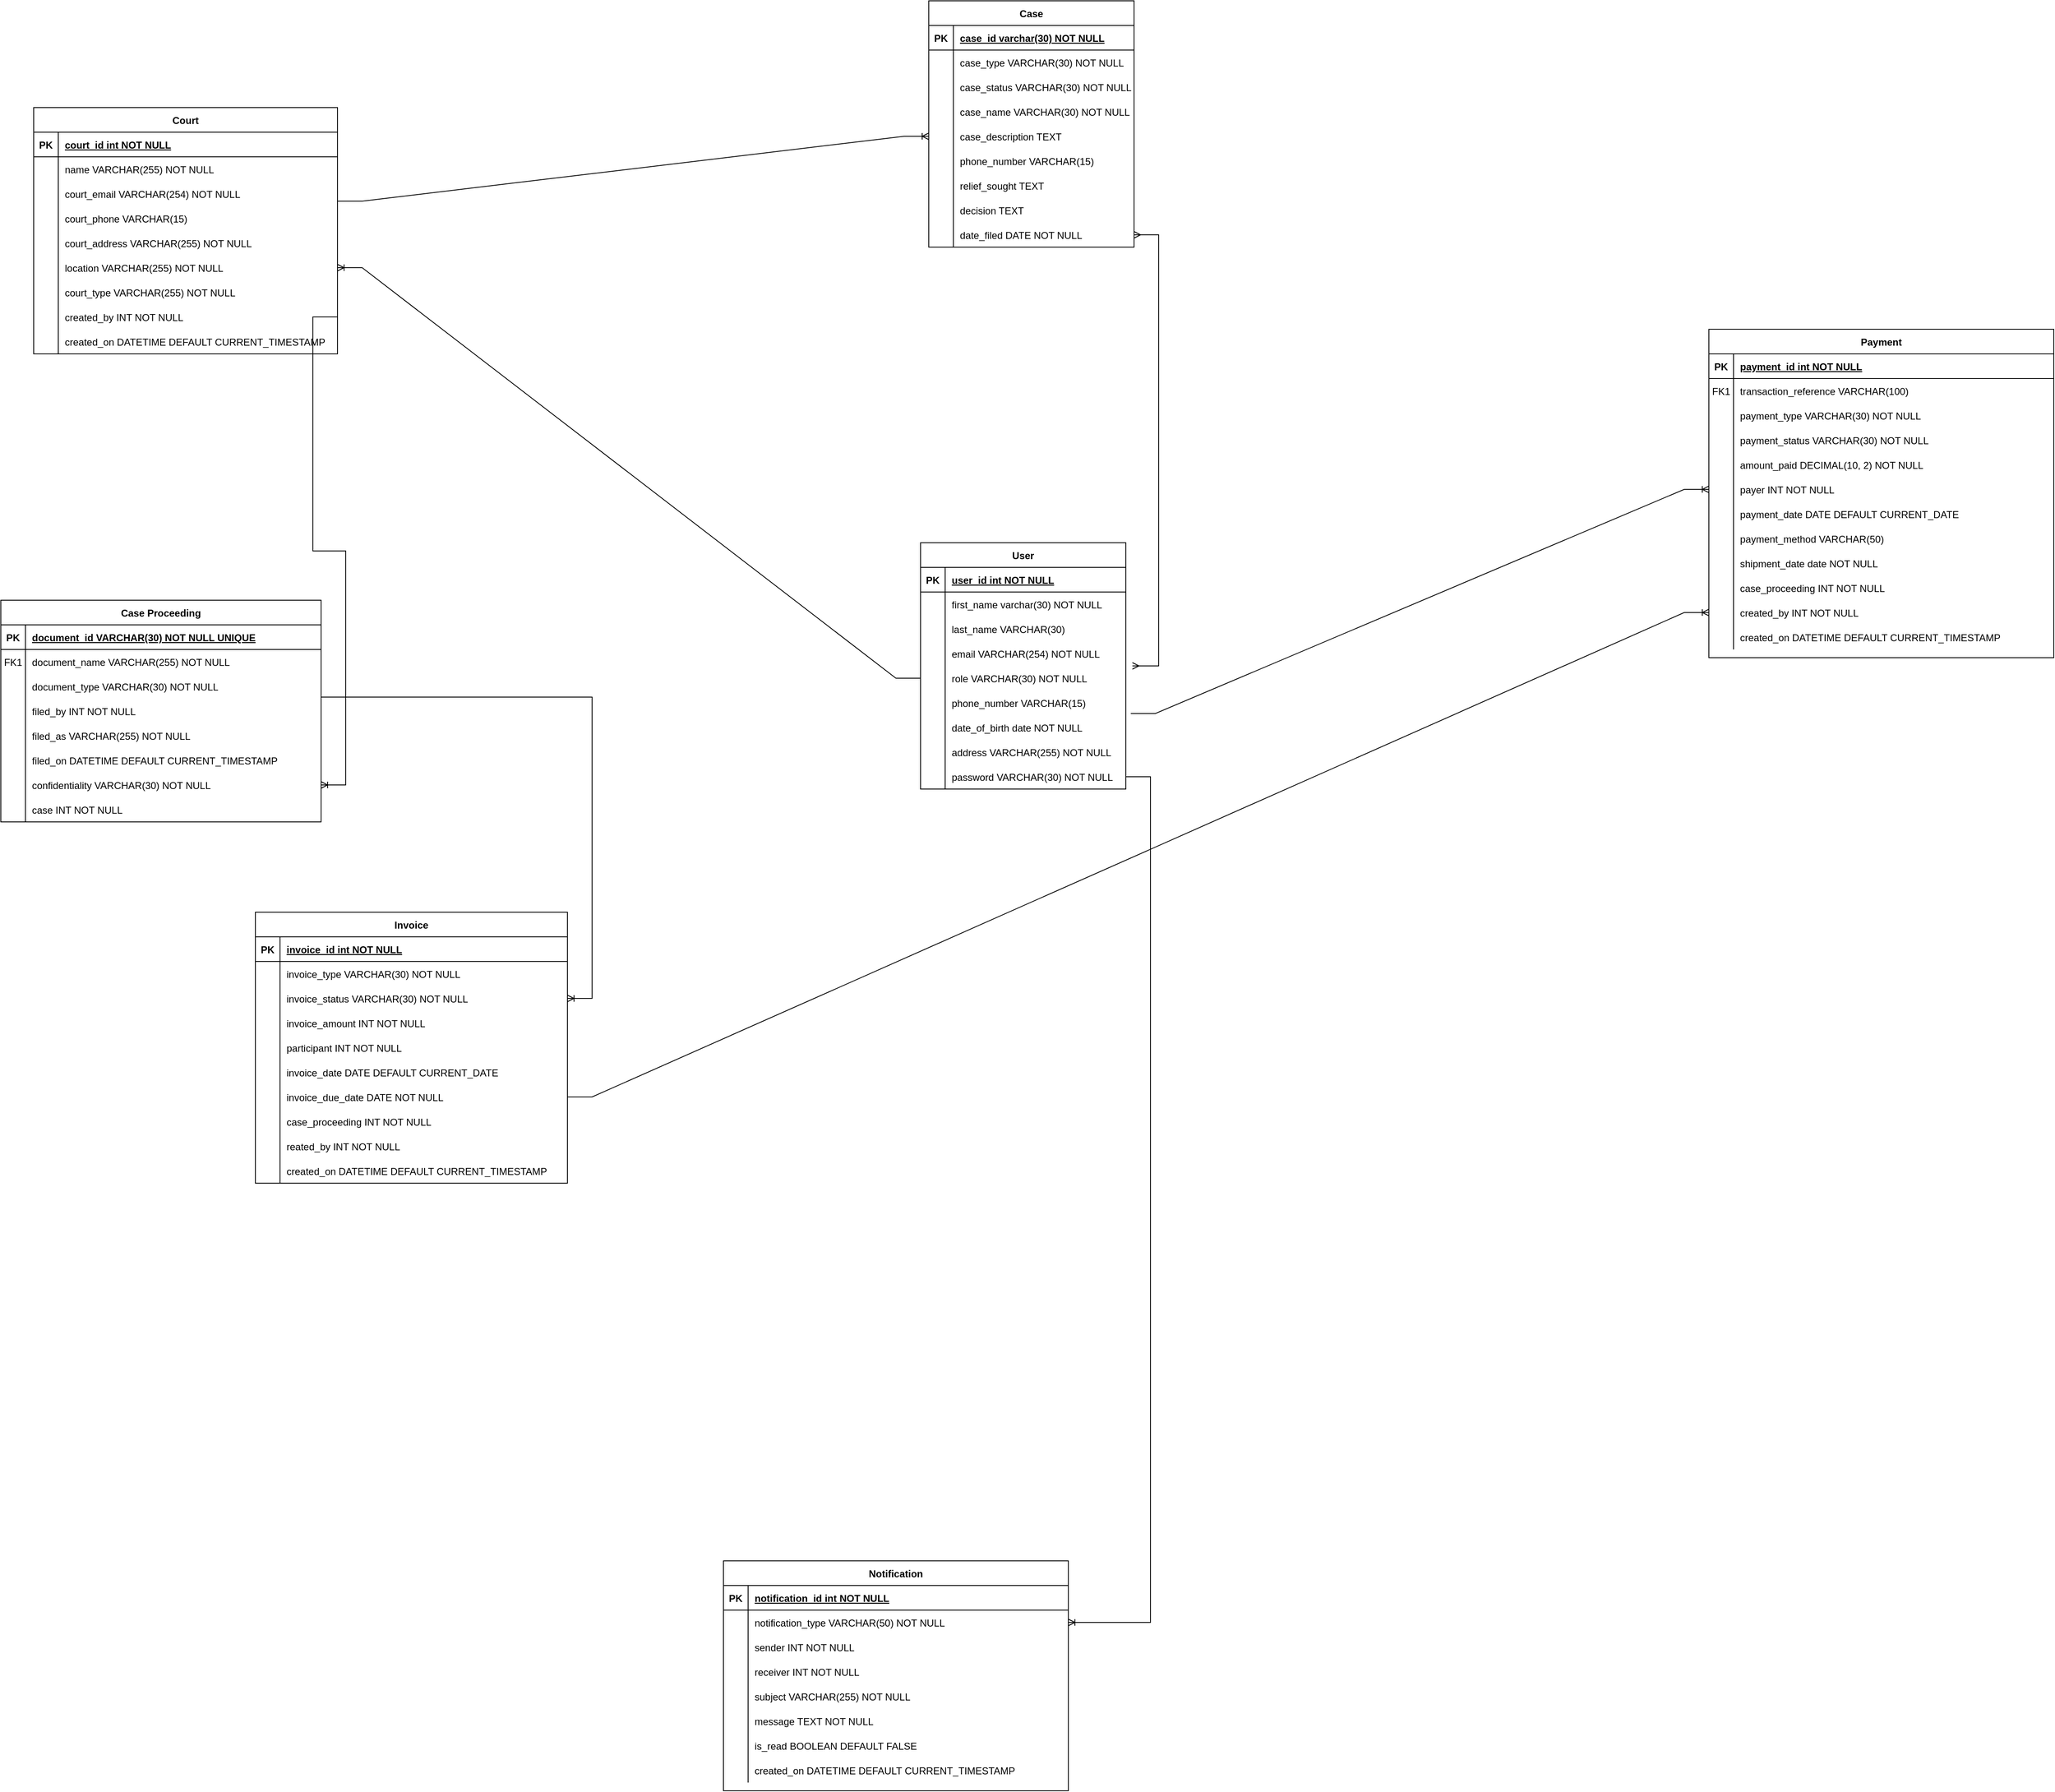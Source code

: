 <mxfile version="24.0.4" type="device">
  <diagram id="R2lEEEUBdFMjLlhIrx00" name="Page-1">
    <mxGraphModel dx="8317" dy="3493" grid="1" gridSize="10" guides="1" tooltips="1" connect="1" arrows="1" fold="1" page="1" pageScale="1" pageWidth="850" pageHeight="1100" math="0" shadow="0" extFonts="Permanent Marker^https://fonts.googleapis.com/css?family=Permanent+Marker">
      <root>
        <mxCell id="0" />
        <mxCell id="1" parent="0" />
        <mxCell id="YXRjS_rMBVFLt-Ks14Li-11" value="Payment" style="shape=table;startSize=30;container=1;collapsible=1;childLayout=tableLayout;fixedRows=1;rowLines=0;fontStyle=1;align=center;resizeLast=1;" parent="1" vertex="1">
          <mxGeometry x="1300" y="420" width="420" height="400" as="geometry" />
        </mxCell>
        <mxCell id="YXRjS_rMBVFLt-Ks14Li-12" value="" style="shape=partialRectangle;collapsible=0;dropTarget=0;pointerEvents=0;fillColor=none;points=[[0,0.5],[1,0.5]];portConstraint=eastwest;top=0;left=0;right=0;bottom=1;" parent="YXRjS_rMBVFLt-Ks14Li-11" vertex="1">
          <mxGeometry y="30" width="420" height="30" as="geometry" />
        </mxCell>
        <mxCell id="YXRjS_rMBVFLt-Ks14Li-13" value="PK" style="shape=partialRectangle;overflow=hidden;connectable=0;fillColor=none;top=0;left=0;bottom=0;right=0;fontStyle=1;" parent="YXRjS_rMBVFLt-Ks14Li-12" vertex="1">
          <mxGeometry width="30" height="30" as="geometry">
            <mxRectangle width="30" height="30" as="alternateBounds" />
          </mxGeometry>
        </mxCell>
        <mxCell id="YXRjS_rMBVFLt-Ks14Li-14" value="payment_id int NOT NULL " style="shape=partialRectangle;overflow=hidden;connectable=0;fillColor=none;top=0;left=0;bottom=0;right=0;align=left;spacingLeft=6;fontStyle=5;" parent="YXRjS_rMBVFLt-Ks14Li-12" vertex="1">
          <mxGeometry x="30" width="390" height="30" as="geometry">
            <mxRectangle width="390" height="30" as="alternateBounds" />
          </mxGeometry>
        </mxCell>
        <mxCell id="YXRjS_rMBVFLt-Ks14Li-15" value="" style="shape=partialRectangle;collapsible=0;dropTarget=0;pointerEvents=0;fillColor=none;points=[[0,0.5],[1,0.5]];portConstraint=eastwest;top=0;left=0;right=0;bottom=0;" parent="YXRjS_rMBVFLt-Ks14Li-11" vertex="1">
          <mxGeometry y="60" width="420" height="30" as="geometry" />
        </mxCell>
        <mxCell id="YXRjS_rMBVFLt-Ks14Li-16" value="FK1" style="shape=partialRectangle;overflow=hidden;connectable=0;fillColor=none;top=0;left=0;bottom=0;right=0;" parent="YXRjS_rMBVFLt-Ks14Li-15" vertex="1">
          <mxGeometry width="30" height="30" as="geometry">
            <mxRectangle width="30" height="30" as="alternateBounds" />
          </mxGeometry>
        </mxCell>
        <mxCell id="YXRjS_rMBVFLt-Ks14Li-17" value="transaction_reference VARCHAR(100)" style="shape=partialRectangle;overflow=hidden;connectable=0;fillColor=none;top=0;left=0;bottom=0;right=0;align=left;spacingLeft=6;" parent="YXRjS_rMBVFLt-Ks14Li-15" vertex="1">
          <mxGeometry x="30" width="390" height="30" as="geometry">
            <mxRectangle width="390" height="30" as="alternateBounds" />
          </mxGeometry>
        </mxCell>
        <mxCell id="YXRjS_rMBVFLt-Ks14Li-18" value="" style="shape=partialRectangle;collapsible=0;dropTarget=0;pointerEvents=0;fillColor=none;points=[[0,0.5],[1,0.5]];portConstraint=eastwest;top=0;left=0;right=0;bottom=0;" parent="YXRjS_rMBVFLt-Ks14Li-11" vertex="1">
          <mxGeometry y="90" width="420" height="30" as="geometry" />
        </mxCell>
        <mxCell id="YXRjS_rMBVFLt-Ks14Li-19" value="" style="shape=partialRectangle;overflow=hidden;connectable=0;fillColor=none;top=0;left=0;bottom=0;right=0;" parent="YXRjS_rMBVFLt-Ks14Li-18" vertex="1">
          <mxGeometry width="30" height="30" as="geometry">
            <mxRectangle width="30" height="30" as="alternateBounds" />
          </mxGeometry>
        </mxCell>
        <mxCell id="YXRjS_rMBVFLt-Ks14Li-20" value="payment_type VARCHAR(30) NOT NULL" style="shape=partialRectangle;overflow=hidden;connectable=0;fillColor=none;top=0;left=0;bottom=0;right=0;align=left;spacingLeft=6;" parent="YXRjS_rMBVFLt-Ks14Li-18" vertex="1">
          <mxGeometry x="30" width="390" height="30" as="geometry">
            <mxRectangle width="390" height="30" as="alternateBounds" />
          </mxGeometry>
        </mxCell>
        <mxCell id="1_GCppXKczDWo7uRgGot-150" value="" style="shape=partialRectangle;collapsible=0;dropTarget=0;pointerEvents=0;fillColor=none;points=[[0,0.5],[1,0.5]];portConstraint=eastwest;top=0;left=0;right=0;bottom=0;" vertex="1" parent="YXRjS_rMBVFLt-Ks14Li-11">
          <mxGeometry y="120" width="420" height="30" as="geometry" />
        </mxCell>
        <mxCell id="1_GCppXKczDWo7uRgGot-151" value="" style="shape=partialRectangle;overflow=hidden;connectable=0;fillColor=none;top=0;left=0;bottom=0;right=0;" vertex="1" parent="1_GCppXKczDWo7uRgGot-150">
          <mxGeometry width="30" height="30" as="geometry">
            <mxRectangle width="30" height="30" as="alternateBounds" />
          </mxGeometry>
        </mxCell>
        <mxCell id="1_GCppXKczDWo7uRgGot-152" value="payment_status VARCHAR(30) NOT NULL" style="shape=partialRectangle;overflow=hidden;connectable=0;fillColor=none;top=0;left=0;bottom=0;right=0;align=left;spacingLeft=6;" vertex="1" parent="1_GCppXKczDWo7uRgGot-150">
          <mxGeometry x="30" width="390" height="30" as="geometry">
            <mxRectangle width="390" height="30" as="alternateBounds" />
          </mxGeometry>
        </mxCell>
        <mxCell id="1_GCppXKczDWo7uRgGot-153" value="" style="shape=partialRectangle;collapsible=0;dropTarget=0;pointerEvents=0;fillColor=none;points=[[0,0.5],[1,0.5]];portConstraint=eastwest;top=0;left=0;right=0;bottom=0;" vertex="1" parent="YXRjS_rMBVFLt-Ks14Li-11">
          <mxGeometry y="150" width="420" height="30" as="geometry" />
        </mxCell>
        <mxCell id="1_GCppXKczDWo7uRgGot-154" value="" style="shape=partialRectangle;overflow=hidden;connectable=0;fillColor=none;top=0;left=0;bottom=0;right=0;" vertex="1" parent="1_GCppXKczDWo7uRgGot-153">
          <mxGeometry width="30" height="30" as="geometry">
            <mxRectangle width="30" height="30" as="alternateBounds" />
          </mxGeometry>
        </mxCell>
        <mxCell id="1_GCppXKczDWo7uRgGot-155" value="amount_paid DECIMAL(10, 2) NOT NULL" style="shape=partialRectangle;overflow=hidden;connectable=0;fillColor=none;top=0;left=0;bottom=0;right=0;align=left;spacingLeft=6;" vertex="1" parent="1_GCppXKczDWo7uRgGot-153">
          <mxGeometry x="30" width="390" height="30" as="geometry">
            <mxRectangle width="390" height="30" as="alternateBounds" />
          </mxGeometry>
        </mxCell>
        <mxCell id="1_GCppXKczDWo7uRgGot-156" value="" style="shape=partialRectangle;collapsible=0;dropTarget=0;pointerEvents=0;fillColor=none;points=[[0,0.5],[1,0.5]];portConstraint=eastwest;top=0;left=0;right=0;bottom=0;" vertex="1" parent="YXRjS_rMBVFLt-Ks14Li-11">
          <mxGeometry y="180" width="420" height="30" as="geometry" />
        </mxCell>
        <mxCell id="1_GCppXKczDWo7uRgGot-157" value="" style="shape=partialRectangle;overflow=hidden;connectable=0;fillColor=none;top=0;left=0;bottom=0;right=0;" vertex="1" parent="1_GCppXKczDWo7uRgGot-156">
          <mxGeometry width="30" height="30" as="geometry">
            <mxRectangle width="30" height="30" as="alternateBounds" />
          </mxGeometry>
        </mxCell>
        <mxCell id="1_GCppXKczDWo7uRgGot-158" value="payer INT NOT NULL" style="shape=partialRectangle;overflow=hidden;connectable=0;fillColor=none;top=0;left=0;bottom=0;right=0;align=left;spacingLeft=6;" vertex="1" parent="1_GCppXKczDWo7uRgGot-156">
          <mxGeometry x="30" width="390" height="30" as="geometry">
            <mxRectangle width="390" height="30" as="alternateBounds" />
          </mxGeometry>
        </mxCell>
        <mxCell id="1_GCppXKczDWo7uRgGot-159" value="" style="shape=partialRectangle;collapsible=0;dropTarget=0;pointerEvents=0;fillColor=none;points=[[0,0.5],[1,0.5]];portConstraint=eastwest;top=0;left=0;right=0;bottom=0;" vertex="1" parent="YXRjS_rMBVFLt-Ks14Li-11">
          <mxGeometry y="210" width="420" height="30" as="geometry" />
        </mxCell>
        <mxCell id="1_GCppXKczDWo7uRgGot-160" value="" style="shape=partialRectangle;overflow=hidden;connectable=0;fillColor=none;top=0;left=0;bottom=0;right=0;" vertex="1" parent="1_GCppXKczDWo7uRgGot-159">
          <mxGeometry width="30" height="30" as="geometry">
            <mxRectangle width="30" height="30" as="alternateBounds" />
          </mxGeometry>
        </mxCell>
        <mxCell id="1_GCppXKczDWo7uRgGot-161" value="payment_date DATE DEFAULT CURRENT_DATE" style="shape=partialRectangle;overflow=hidden;connectable=0;fillColor=none;top=0;left=0;bottom=0;right=0;align=left;spacingLeft=6;" vertex="1" parent="1_GCppXKczDWo7uRgGot-159">
          <mxGeometry x="30" width="390" height="30" as="geometry">
            <mxRectangle width="390" height="30" as="alternateBounds" />
          </mxGeometry>
        </mxCell>
        <mxCell id="1_GCppXKczDWo7uRgGot-162" value="" style="shape=partialRectangle;collapsible=0;dropTarget=0;pointerEvents=0;fillColor=none;points=[[0,0.5],[1,0.5]];portConstraint=eastwest;top=0;left=0;right=0;bottom=0;" vertex="1" parent="YXRjS_rMBVFLt-Ks14Li-11">
          <mxGeometry y="240" width="420" height="30" as="geometry" />
        </mxCell>
        <mxCell id="1_GCppXKczDWo7uRgGot-163" value="" style="shape=partialRectangle;overflow=hidden;connectable=0;fillColor=none;top=0;left=0;bottom=0;right=0;" vertex="1" parent="1_GCppXKczDWo7uRgGot-162">
          <mxGeometry width="30" height="30" as="geometry">
            <mxRectangle width="30" height="30" as="alternateBounds" />
          </mxGeometry>
        </mxCell>
        <mxCell id="1_GCppXKczDWo7uRgGot-164" value="payment_method VARCHAR(50)" style="shape=partialRectangle;overflow=hidden;connectable=0;fillColor=none;top=0;left=0;bottom=0;right=0;align=left;spacingLeft=6;" vertex="1" parent="1_GCppXKczDWo7uRgGot-162">
          <mxGeometry x="30" width="390" height="30" as="geometry">
            <mxRectangle width="390" height="30" as="alternateBounds" />
          </mxGeometry>
        </mxCell>
        <mxCell id="1_GCppXKczDWo7uRgGot-165" value="" style="shape=partialRectangle;collapsible=0;dropTarget=0;pointerEvents=0;fillColor=none;points=[[0,0.5],[1,0.5]];portConstraint=eastwest;top=0;left=0;right=0;bottom=0;" vertex="1" parent="YXRjS_rMBVFLt-Ks14Li-11">
          <mxGeometry y="270" width="420" height="30" as="geometry" />
        </mxCell>
        <mxCell id="1_GCppXKczDWo7uRgGot-166" value="" style="shape=partialRectangle;overflow=hidden;connectable=0;fillColor=none;top=0;left=0;bottom=0;right=0;" vertex="1" parent="1_GCppXKczDWo7uRgGot-165">
          <mxGeometry width="30" height="30" as="geometry">
            <mxRectangle width="30" height="30" as="alternateBounds" />
          </mxGeometry>
        </mxCell>
        <mxCell id="1_GCppXKczDWo7uRgGot-167" value="shipment_date date NOT NULL" style="shape=partialRectangle;overflow=hidden;connectable=0;fillColor=none;top=0;left=0;bottom=0;right=0;align=left;spacingLeft=6;" vertex="1" parent="1_GCppXKczDWo7uRgGot-165">
          <mxGeometry x="30" width="390" height="30" as="geometry">
            <mxRectangle width="390" height="30" as="alternateBounds" />
          </mxGeometry>
        </mxCell>
        <mxCell id="1_GCppXKczDWo7uRgGot-168" value="" style="shape=partialRectangle;collapsible=0;dropTarget=0;pointerEvents=0;fillColor=none;points=[[0,0.5],[1,0.5]];portConstraint=eastwest;top=0;left=0;right=0;bottom=0;" vertex="1" parent="YXRjS_rMBVFLt-Ks14Li-11">
          <mxGeometry y="300" width="420" height="30" as="geometry" />
        </mxCell>
        <mxCell id="1_GCppXKczDWo7uRgGot-169" value="" style="shape=partialRectangle;overflow=hidden;connectable=0;fillColor=none;top=0;left=0;bottom=0;right=0;" vertex="1" parent="1_GCppXKczDWo7uRgGot-168">
          <mxGeometry width="30" height="30" as="geometry">
            <mxRectangle width="30" height="30" as="alternateBounds" />
          </mxGeometry>
        </mxCell>
        <mxCell id="1_GCppXKczDWo7uRgGot-170" value="case_proceeding INT NOT NULL" style="shape=partialRectangle;overflow=hidden;connectable=0;fillColor=none;top=0;left=0;bottom=0;right=0;align=left;spacingLeft=6;" vertex="1" parent="1_GCppXKczDWo7uRgGot-168">
          <mxGeometry x="30" width="390" height="30" as="geometry">
            <mxRectangle width="390" height="30" as="alternateBounds" />
          </mxGeometry>
        </mxCell>
        <mxCell id="1_GCppXKczDWo7uRgGot-171" value="" style="shape=partialRectangle;collapsible=0;dropTarget=0;pointerEvents=0;fillColor=none;points=[[0,0.5],[1,0.5]];portConstraint=eastwest;top=0;left=0;right=0;bottom=0;" vertex="1" parent="YXRjS_rMBVFLt-Ks14Li-11">
          <mxGeometry y="330" width="420" height="30" as="geometry" />
        </mxCell>
        <mxCell id="1_GCppXKczDWo7uRgGot-172" value="" style="shape=partialRectangle;overflow=hidden;connectable=0;fillColor=none;top=0;left=0;bottom=0;right=0;" vertex="1" parent="1_GCppXKczDWo7uRgGot-171">
          <mxGeometry width="30" height="30" as="geometry">
            <mxRectangle width="30" height="30" as="alternateBounds" />
          </mxGeometry>
        </mxCell>
        <mxCell id="1_GCppXKczDWo7uRgGot-173" value="created_by INT NOT NULL" style="shape=partialRectangle;overflow=hidden;connectable=0;fillColor=none;top=0;left=0;bottom=0;right=0;align=left;spacingLeft=6;" vertex="1" parent="1_GCppXKczDWo7uRgGot-171">
          <mxGeometry x="30" width="390" height="30" as="geometry">
            <mxRectangle width="390" height="30" as="alternateBounds" />
          </mxGeometry>
        </mxCell>
        <mxCell id="1_GCppXKczDWo7uRgGot-174" value="" style="shape=partialRectangle;collapsible=0;dropTarget=0;pointerEvents=0;fillColor=none;points=[[0,0.5],[1,0.5]];portConstraint=eastwest;top=0;left=0;right=0;bottom=0;" vertex="1" parent="YXRjS_rMBVFLt-Ks14Li-11">
          <mxGeometry y="360" width="420" height="30" as="geometry" />
        </mxCell>
        <mxCell id="1_GCppXKczDWo7uRgGot-175" value="" style="shape=partialRectangle;overflow=hidden;connectable=0;fillColor=none;top=0;left=0;bottom=0;right=0;" vertex="1" parent="1_GCppXKczDWo7uRgGot-174">
          <mxGeometry width="30" height="30" as="geometry">
            <mxRectangle width="30" height="30" as="alternateBounds" />
          </mxGeometry>
        </mxCell>
        <mxCell id="1_GCppXKczDWo7uRgGot-176" value="created_on DATETIME DEFAULT CURRENT_TIMESTAMP" style="shape=partialRectangle;overflow=hidden;connectable=0;fillColor=none;top=0;left=0;bottom=0;right=0;align=left;spacingLeft=6;" vertex="1" parent="1_GCppXKczDWo7uRgGot-174">
          <mxGeometry x="30" width="390" height="30" as="geometry">
            <mxRectangle width="390" height="30" as="alternateBounds" />
          </mxGeometry>
        </mxCell>
        <mxCell id="YXRjS_rMBVFLt-Ks14Li-21" value="Invoice" style="shape=table;startSize=30;container=1;collapsible=1;childLayout=tableLayout;fixedRows=1;rowLines=0;fontStyle=1;align=center;resizeLast=1;" parent="1" vertex="1">
          <mxGeometry x="-470" y="1130" width="380" height="330" as="geometry" />
        </mxCell>
        <mxCell id="YXRjS_rMBVFLt-Ks14Li-22" value="" style="shape=partialRectangle;collapsible=0;dropTarget=0;pointerEvents=0;fillColor=none;points=[[0,0.5],[1,0.5]];portConstraint=eastwest;top=0;left=0;right=0;bottom=1;" parent="YXRjS_rMBVFLt-Ks14Li-21" vertex="1">
          <mxGeometry y="30" width="380" height="30" as="geometry" />
        </mxCell>
        <mxCell id="YXRjS_rMBVFLt-Ks14Li-23" value="PK" style="shape=partialRectangle;overflow=hidden;connectable=0;fillColor=none;top=0;left=0;bottom=0;right=0;fontStyle=1;" parent="YXRjS_rMBVFLt-Ks14Li-22" vertex="1">
          <mxGeometry width="30" height="30" as="geometry">
            <mxRectangle width="30" height="30" as="alternateBounds" />
          </mxGeometry>
        </mxCell>
        <mxCell id="YXRjS_rMBVFLt-Ks14Li-24" value="invoice_id int NOT NULL " style="shape=partialRectangle;overflow=hidden;connectable=0;fillColor=none;top=0;left=0;bottom=0;right=0;align=left;spacingLeft=6;fontStyle=5;" parent="YXRjS_rMBVFLt-Ks14Li-22" vertex="1">
          <mxGeometry x="30" width="350" height="30" as="geometry">
            <mxRectangle width="350" height="30" as="alternateBounds" />
          </mxGeometry>
        </mxCell>
        <mxCell id="YXRjS_rMBVFLt-Ks14Li-25" value="" style="shape=partialRectangle;collapsible=0;dropTarget=0;pointerEvents=0;fillColor=none;points=[[0,0.5],[1,0.5]];portConstraint=eastwest;top=0;left=0;right=0;bottom=0;" parent="YXRjS_rMBVFLt-Ks14Li-21" vertex="1">
          <mxGeometry y="60" width="380" height="30" as="geometry" />
        </mxCell>
        <mxCell id="YXRjS_rMBVFLt-Ks14Li-26" value="" style="shape=partialRectangle;overflow=hidden;connectable=0;fillColor=none;top=0;left=0;bottom=0;right=0;" parent="YXRjS_rMBVFLt-Ks14Li-25" vertex="1">
          <mxGeometry width="30" height="30" as="geometry">
            <mxRectangle width="30" height="30" as="alternateBounds" />
          </mxGeometry>
        </mxCell>
        <mxCell id="YXRjS_rMBVFLt-Ks14Li-27" value="invoice_type VARCHAR(30) NOT NULL" style="shape=partialRectangle;overflow=hidden;connectable=0;fillColor=none;top=0;left=0;bottom=0;right=0;align=left;spacingLeft=6;" parent="YXRjS_rMBVFLt-Ks14Li-25" vertex="1">
          <mxGeometry x="30" width="350" height="30" as="geometry">
            <mxRectangle width="350" height="30" as="alternateBounds" />
          </mxGeometry>
        </mxCell>
        <mxCell id="YXRjS_rMBVFLt-Ks14Li-28" value="" style="shape=partialRectangle;collapsible=0;dropTarget=0;pointerEvents=0;fillColor=none;points=[[0,0.5],[1,0.5]];portConstraint=eastwest;top=0;left=0;right=0;bottom=0;" parent="YXRjS_rMBVFLt-Ks14Li-21" vertex="1">
          <mxGeometry y="90" width="380" height="30" as="geometry" />
        </mxCell>
        <mxCell id="YXRjS_rMBVFLt-Ks14Li-29" value="" style="shape=partialRectangle;overflow=hidden;connectable=0;fillColor=none;top=0;left=0;bottom=0;right=0;" parent="YXRjS_rMBVFLt-Ks14Li-28" vertex="1">
          <mxGeometry width="30" height="30" as="geometry">
            <mxRectangle width="30" height="30" as="alternateBounds" />
          </mxGeometry>
        </mxCell>
        <mxCell id="YXRjS_rMBVFLt-Ks14Li-30" value="invoice_status VARCHAR(30) NOT NULL" style="shape=partialRectangle;overflow=hidden;connectable=0;fillColor=none;top=0;left=0;bottom=0;right=0;align=left;spacingLeft=6;" parent="YXRjS_rMBVFLt-Ks14Li-28" vertex="1">
          <mxGeometry x="30" width="350" height="30" as="geometry">
            <mxRectangle width="350" height="30" as="alternateBounds" />
          </mxGeometry>
        </mxCell>
        <mxCell id="1_GCppXKczDWo7uRgGot-129" value="" style="shape=partialRectangle;collapsible=0;dropTarget=0;pointerEvents=0;fillColor=none;points=[[0,0.5],[1,0.5]];portConstraint=eastwest;top=0;left=0;right=0;bottom=0;" vertex="1" parent="YXRjS_rMBVFLt-Ks14Li-21">
          <mxGeometry y="120" width="380" height="30" as="geometry" />
        </mxCell>
        <mxCell id="1_GCppXKczDWo7uRgGot-130" value="" style="shape=partialRectangle;overflow=hidden;connectable=0;fillColor=none;top=0;left=0;bottom=0;right=0;" vertex="1" parent="1_GCppXKczDWo7uRgGot-129">
          <mxGeometry width="30" height="30" as="geometry">
            <mxRectangle width="30" height="30" as="alternateBounds" />
          </mxGeometry>
        </mxCell>
        <mxCell id="1_GCppXKczDWo7uRgGot-131" value="invoice_amount INT NOT NULL" style="shape=partialRectangle;overflow=hidden;connectable=0;fillColor=none;top=0;left=0;bottom=0;right=0;align=left;spacingLeft=6;" vertex="1" parent="1_GCppXKczDWo7uRgGot-129">
          <mxGeometry x="30" width="350" height="30" as="geometry">
            <mxRectangle width="350" height="30" as="alternateBounds" />
          </mxGeometry>
        </mxCell>
        <mxCell id="1_GCppXKczDWo7uRgGot-132" value="" style="shape=partialRectangle;collapsible=0;dropTarget=0;pointerEvents=0;fillColor=none;points=[[0,0.5],[1,0.5]];portConstraint=eastwest;top=0;left=0;right=0;bottom=0;" vertex="1" parent="YXRjS_rMBVFLt-Ks14Li-21">
          <mxGeometry y="150" width="380" height="30" as="geometry" />
        </mxCell>
        <mxCell id="1_GCppXKczDWo7uRgGot-133" value="" style="shape=partialRectangle;overflow=hidden;connectable=0;fillColor=none;top=0;left=0;bottom=0;right=0;" vertex="1" parent="1_GCppXKczDWo7uRgGot-132">
          <mxGeometry width="30" height="30" as="geometry">
            <mxRectangle width="30" height="30" as="alternateBounds" />
          </mxGeometry>
        </mxCell>
        <mxCell id="1_GCppXKczDWo7uRgGot-134" value="participant INT NOT NULL" style="shape=partialRectangle;overflow=hidden;connectable=0;fillColor=none;top=0;left=0;bottom=0;right=0;align=left;spacingLeft=6;" vertex="1" parent="1_GCppXKczDWo7uRgGot-132">
          <mxGeometry x="30" width="350" height="30" as="geometry">
            <mxRectangle width="350" height="30" as="alternateBounds" />
          </mxGeometry>
        </mxCell>
        <mxCell id="1_GCppXKczDWo7uRgGot-135" value="" style="shape=partialRectangle;collapsible=0;dropTarget=0;pointerEvents=0;fillColor=none;points=[[0,0.5],[1,0.5]];portConstraint=eastwest;top=0;left=0;right=0;bottom=0;" vertex="1" parent="YXRjS_rMBVFLt-Ks14Li-21">
          <mxGeometry y="180" width="380" height="30" as="geometry" />
        </mxCell>
        <mxCell id="1_GCppXKczDWo7uRgGot-136" value="" style="shape=partialRectangle;overflow=hidden;connectable=0;fillColor=none;top=0;left=0;bottom=0;right=0;" vertex="1" parent="1_GCppXKczDWo7uRgGot-135">
          <mxGeometry width="30" height="30" as="geometry">
            <mxRectangle width="30" height="30" as="alternateBounds" />
          </mxGeometry>
        </mxCell>
        <mxCell id="1_GCppXKczDWo7uRgGot-137" value="invoice_date DATE DEFAULT CURRENT_DATE" style="shape=partialRectangle;overflow=hidden;connectable=0;fillColor=none;top=0;left=0;bottom=0;right=0;align=left;spacingLeft=6;" vertex="1" parent="1_GCppXKczDWo7uRgGot-135">
          <mxGeometry x="30" width="350" height="30" as="geometry">
            <mxRectangle width="350" height="30" as="alternateBounds" />
          </mxGeometry>
        </mxCell>
        <mxCell id="1_GCppXKczDWo7uRgGot-138" value="" style="shape=partialRectangle;collapsible=0;dropTarget=0;pointerEvents=0;fillColor=none;points=[[0,0.5],[1,0.5]];portConstraint=eastwest;top=0;left=0;right=0;bottom=0;" vertex="1" parent="YXRjS_rMBVFLt-Ks14Li-21">
          <mxGeometry y="210" width="380" height="30" as="geometry" />
        </mxCell>
        <mxCell id="1_GCppXKczDWo7uRgGot-139" value="" style="shape=partialRectangle;overflow=hidden;connectable=0;fillColor=none;top=0;left=0;bottom=0;right=0;" vertex="1" parent="1_GCppXKczDWo7uRgGot-138">
          <mxGeometry width="30" height="30" as="geometry">
            <mxRectangle width="30" height="30" as="alternateBounds" />
          </mxGeometry>
        </mxCell>
        <mxCell id="1_GCppXKczDWo7uRgGot-140" value="invoice_due_date DATE NOT NULL" style="shape=partialRectangle;overflow=hidden;connectable=0;fillColor=none;top=0;left=0;bottom=0;right=0;align=left;spacingLeft=6;" vertex="1" parent="1_GCppXKczDWo7uRgGot-138">
          <mxGeometry x="30" width="350" height="30" as="geometry">
            <mxRectangle width="350" height="30" as="alternateBounds" />
          </mxGeometry>
        </mxCell>
        <mxCell id="1_GCppXKczDWo7uRgGot-141" value="" style="shape=partialRectangle;collapsible=0;dropTarget=0;pointerEvents=0;fillColor=none;points=[[0,0.5],[1,0.5]];portConstraint=eastwest;top=0;left=0;right=0;bottom=0;" vertex="1" parent="YXRjS_rMBVFLt-Ks14Li-21">
          <mxGeometry y="240" width="380" height="30" as="geometry" />
        </mxCell>
        <mxCell id="1_GCppXKczDWo7uRgGot-142" value="" style="shape=partialRectangle;overflow=hidden;connectable=0;fillColor=none;top=0;left=0;bottom=0;right=0;" vertex="1" parent="1_GCppXKczDWo7uRgGot-141">
          <mxGeometry width="30" height="30" as="geometry">
            <mxRectangle width="30" height="30" as="alternateBounds" />
          </mxGeometry>
        </mxCell>
        <mxCell id="1_GCppXKczDWo7uRgGot-143" value="case_proceeding INT NOT NULL" style="shape=partialRectangle;overflow=hidden;connectable=0;fillColor=none;top=0;left=0;bottom=0;right=0;align=left;spacingLeft=6;" vertex="1" parent="1_GCppXKczDWo7uRgGot-141">
          <mxGeometry x="30" width="350" height="30" as="geometry">
            <mxRectangle width="350" height="30" as="alternateBounds" />
          </mxGeometry>
        </mxCell>
        <mxCell id="1_GCppXKczDWo7uRgGot-144" value="" style="shape=partialRectangle;collapsible=0;dropTarget=0;pointerEvents=0;fillColor=none;points=[[0,0.5],[1,0.5]];portConstraint=eastwest;top=0;left=0;right=0;bottom=0;" vertex="1" parent="YXRjS_rMBVFLt-Ks14Li-21">
          <mxGeometry y="270" width="380" height="30" as="geometry" />
        </mxCell>
        <mxCell id="1_GCppXKczDWo7uRgGot-145" value="" style="shape=partialRectangle;overflow=hidden;connectable=0;fillColor=none;top=0;left=0;bottom=0;right=0;" vertex="1" parent="1_GCppXKczDWo7uRgGot-144">
          <mxGeometry width="30" height="30" as="geometry">
            <mxRectangle width="30" height="30" as="alternateBounds" />
          </mxGeometry>
        </mxCell>
        <mxCell id="1_GCppXKczDWo7uRgGot-146" value="reated_by INT NOT NULL" style="shape=partialRectangle;overflow=hidden;connectable=0;fillColor=none;top=0;left=0;bottom=0;right=0;align=left;spacingLeft=6;" vertex="1" parent="1_GCppXKczDWo7uRgGot-144">
          <mxGeometry x="30" width="350" height="30" as="geometry">
            <mxRectangle width="350" height="30" as="alternateBounds" />
          </mxGeometry>
        </mxCell>
        <mxCell id="1_GCppXKczDWo7uRgGot-147" value="" style="shape=partialRectangle;collapsible=0;dropTarget=0;pointerEvents=0;fillColor=none;points=[[0,0.5],[1,0.5]];portConstraint=eastwest;top=0;left=0;right=0;bottom=0;" vertex="1" parent="YXRjS_rMBVFLt-Ks14Li-21">
          <mxGeometry y="300" width="380" height="30" as="geometry" />
        </mxCell>
        <mxCell id="1_GCppXKczDWo7uRgGot-148" value="" style="shape=partialRectangle;overflow=hidden;connectable=0;fillColor=none;top=0;left=0;bottom=0;right=0;" vertex="1" parent="1_GCppXKczDWo7uRgGot-147">
          <mxGeometry width="30" height="30" as="geometry">
            <mxRectangle width="30" height="30" as="alternateBounds" />
          </mxGeometry>
        </mxCell>
        <mxCell id="1_GCppXKczDWo7uRgGot-149" value="created_on DATETIME DEFAULT CURRENT_TIMESTAMP" style="shape=partialRectangle;overflow=hidden;connectable=0;fillColor=none;top=0;left=0;bottom=0;right=0;align=left;spacingLeft=6;" vertex="1" parent="1_GCppXKczDWo7uRgGot-147">
          <mxGeometry x="30" width="350" height="30" as="geometry">
            <mxRectangle width="350" height="30" as="alternateBounds" />
          </mxGeometry>
        </mxCell>
        <mxCell id="YXRjS_rMBVFLt-Ks14Li-52" value="User" style="shape=table;startSize=30;container=1;collapsible=1;childLayout=tableLayout;fixedRows=1;rowLines=0;fontStyle=1;align=center;resizeLast=1;" parent="1" vertex="1">
          <mxGeometry x="340" y="680" width="250" height="300" as="geometry" />
        </mxCell>
        <mxCell id="YXRjS_rMBVFLt-Ks14Li-53" value="" style="shape=partialRectangle;collapsible=0;dropTarget=0;pointerEvents=0;fillColor=none;points=[[0,0.5],[1,0.5]];portConstraint=eastwest;top=0;left=0;right=0;bottom=1;" parent="YXRjS_rMBVFLt-Ks14Li-52" vertex="1">
          <mxGeometry y="30" width="250" height="30" as="geometry" />
        </mxCell>
        <mxCell id="YXRjS_rMBVFLt-Ks14Li-54" value="PK" style="shape=partialRectangle;overflow=hidden;connectable=0;fillColor=none;top=0;left=0;bottom=0;right=0;fontStyle=1;" parent="YXRjS_rMBVFLt-Ks14Li-53" vertex="1">
          <mxGeometry width="30" height="30" as="geometry">
            <mxRectangle width="30" height="30" as="alternateBounds" />
          </mxGeometry>
        </mxCell>
        <mxCell id="YXRjS_rMBVFLt-Ks14Li-55" value="user_id int NOT NULL" style="shape=partialRectangle;overflow=hidden;connectable=0;fillColor=none;top=0;left=0;bottom=0;right=0;align=left;spacingLeft=6;fontStyle=5;" parent="YXRjS_rMBVFLt-Ks14Li-53" vertex="1">
          <mxGeometry x="30" width="220" height="30" as="geometry">
            <mxRectangle width="220" height="30" as="alternateBounds" />
          </mxGeometry>
        </mxCell>
        <mxCell id="YXRjS_rMBVFLt-Ks14Li-56" value="" style="shape=partialRectangle;collapsible=0;dropTarget=0;pointerEvents=0;fillColor=none;points=[[0,0.5],[1,0.5]];portConstraint=eastwest;top=0;left=0;right=0;bottom=0;" parent="YXRjS_rMBVFLt-Ks14Li-52" vertex="1">
          <mxGeometry y="60" width="250" height="30" as="geometry" />
        </mxCell>
        <mxCell id="YXRjS_rMBVFLt-Ks14Li-57" value="" style="shape=partialRectangle;overflow=hidden;connectable=0;fillColor=none;top=0;left=0;bottom=0;right=0;" parent="YXRjS_rMBVFLt-Ks14Li-56" vertex="1">
          <mxGeometry width="30" height="30" as="geometry">
            <mxRectangle width="30" height="30" as="alternateBounds" />
          </mxGeometry>
        </mxCell>
        <mxCell id="YXRjS_rMBVFLt-Ks14Li-58" value="first_name varchar(30) NOT NULL" style="shape=partialRectangle;overflow=hidden;connectable=0;fillColor=none;top=0;left=0;bottom=0;right=0;align=left;spacingLeft=6;" parent="YXRjS_rMBVFLt-Ks14Li-56" vertex="1">
          <mxGeometry x="30" width="220" height="30" as="geometry">
            <mxRectangle width="220" height="30" as="alternateBounds" />
          </mxGeometry>
        </mxCell>
        <mxCell id="YXRjS_rMBVFLt-Ks14Li-59" value="" style="shape=partialRectangle;collapsible=0;dropTarget=0;pointerEvents=0;fillColor=none;points=[[0,0.5],[1,0.5]];portConstraint=eastwest;top=0;left=0;right=0;bottom=0;" parent="YXRjS_rMBVFLt-Ks14Li-52" vertex="1">
          <mxGeometry y="90" width="250" height="30" as="geometry" />
        </mxCell>
        <mxCell id="YXRjS_rMBVFLt-Ks14Li-60" value="" style="shape=partialRectangle;overflow=hidden;connectable=0;fillColor=none;top=0;left=0;bottom=0;right=0;" parent="YXRjS_rMBVFLt-Ks14Li-59" vertex="1">
          <mxGeometry width="30" height="30" as="geometry">
            <mxRectangle width="30" height="30" as="alternateBounds" />
          </mxGeometry>
        </mxCell>
        <mxCell id="YXRjS_rMBVFLt-Ks14Li-61" value="last_name VARCHAR(30)" style="shape=partialRectangle;overflow=hidden;connectable=0;fillColor=none;top=0;left=0;bottom=0;right=0;align=left;spacingLeft=6;" parent="YXRjS_rMBVFLt-Ks14Li-59" vertex="1">
          <mxGeometry x="30" width="220" height="30" as="geometry">
            <mxRectangle width="220" height="30" as="alternateBounds" />
          </mxGeometry>
        </mxCell>
        <mxCell id="YXRjS_rMBVFLt-Ks14Li-62" value="" style="shape=partialRectangle;collapsible=0;dropTarget=0;pointerEvents=0;fillColor=none;points=[[0,0.5],[1,0.5]];portConstraint=eastwest;top=0;left=0;right=0;bottom=0;" parent="YXRjS_rMBVFLt-Ks14Li-52" vertex="1">
          <mxGeometry y="120" width="250" height="30" as="geometry" />
        </mxCell>
        <mxCell id="YXRjS_rMBVFLt-Ks14Li-63" value="" style="shape=partialRectangle;overflow=hidden;connectable=0;fillColor=none;top=0;left=0;bottom=0;right=0;" parent="YXRjS_rMBVFLt-Ks14Li-62" vertex="1">
          <mxGeometry width="30" height="30" as="geometry">
            <mxRectangle width="30" height="30" as="alternateBounds" />
          </mxGeometry>
        </mxCell>
        <mxCell id="YXRjS_rMBVFLt-Ks14Li-64" value="email VARCHAR(254) NOT NULL" style="shape=partialRectangle;overflow=hidden;connectable=0;fillColor=none;top=0;left=0;bottom=0;right=0;align=left;spacingLeft=6;" parent="YXRjS_rMBVFLt-Ks14Li-62" vertex="1">
          <mxGeometry x="30" width="220" height="30" as="geometry">
            <mxRectangle width="220" height="30" as="alternateBounds" />
          </mxGeometry>
        </mxCell>
        <mxCell id="YXRjS_rMBVFLt-Ks14Li-65" value="" style="shape=partialRectangle;collapsible=0;dropTarget=0;pointerEvents=0;fillColor=none;points=[[0,0.5],[1,0.5]];portConstraint=eastwest;top=0;left=0;right=0;bottom=0;" parent="YXRjS_rMBVFLt-Ks14Li-52" vertex="1">
          <mxGeometry y="150" width="250" height="30" as="geometry" />
        </mxCell>
        <mxCell id="YXRjS_rMBVFLt-Ks14Li-66" value="" style="shape=partialRectangle;overflow=hidden;connectable=0;fillColor=none;top=0;left=0;bottom=0;right=0;" parent="YXRjS_rMBVFLt-Ks14Li-65" vertex="1">
          <mxGeometry width="30" height="30" as="geometry">
            <mxRectangle width="30" height="30" as="alternateBounds" />
          </mxGeometry>
        </mxCell>
        <mxCell id="YXRjS_rMBVFLt-Ks14Li-67" value="role VARCHAR(30) NOT NULL" style="shape=partialRectangle;overflow=hidden;connectable=0;fillColor=none;top=0;left=0;bottom=0;right=0;align=left;spacingLeft=6;" parent="YXRjS_rMBVFLt-Ks14Li-65" vertex="1">
          <mxGeometry x="30" width="220" height="30" as="geometry">
            <mxRectangle width="220" height="30" as="alternateBounds" />
          </mxGeometry>
        </mxCell>
        <mxCell id="1_GCppXKczDWo7uRgGot-49" value="" style="shape=partialRectangle;collapsible=0;dropTarget=0;pointerEvents=0;fillColor=none;points=[[0,0.5],[1,0.5]];portConstraint=eastwest;top=0;left=0;right=0;bottom=0;" vertex="1" parent="YXRjS_rMBVFLt-Ks14Li-52">
          <mxGeometry y="180" width="250" height="30" as="geometry" />
        </mxCell>
        <mxCell id="1_GCppXKczDWo7uRgGot-50" value="" style="shape=partialRectangle;overflow=hidden;connectable=0;fillColor=none;top=0;left=0;bottom=0;right=0;" vertex="1" parent="1_GCppXKczDWo7uRgGot-49">
          <mxGeometry width="30" height="30" as="geometry">
            <mxRectangle width="30" height="30" as="alternateBounds" />
          </mxGeometry>
        </mxCell>
        <mxCell id="1_GCppXKczDWo7uRgGot-51" value="phone_number VARCHAR(15)" style="shape=partialRectangle;overflow=hidden;connectable=0;fillColor=none;top=0;left=0;bottom=0;right=0;align=left;spacingLeft=6;" vertex="1" parent="1_GCppXKczDWo7uRgGot-49">
          <mxGeometry x="30" width="220" height="30" as="geometry">
            <mxRectangle width="220" height="30" as="alternateBounds" />
          </mxGeometry>
        </mxCell>
        <mxCell id="1_GCppXKczDWo7uRgGot-52" value="" style="shape=partialRectangle;collapsible=0;dropTarget=0;pointerEvents=0;fillColor=none;points=[[0,0.5],[1,0.5]];portConstraint=eastwest;top=0;left=0;right=0;bottom=0;" vertex="1" parent="YXRjS_rMBVFLt-Ks14Li-52">
          <mxGeometry y="210" width="250" height="30" as="geometry" />
        </mxCell>
        <mxCell id="1_GCppXKczDWo7uRgGot-53" value="" style="shape=partialRectangle;overflow=hidden;connectable=0;fillColor=none;top=0;left=0;bottom=0;right=0;" vertex="1" parent="1_GCppXKczDWo7uRgGot-52">
          <mxGeometry width="30" height="30" as="geometry">
            <mxRectangle width="30" height="30" as="alternateBounds" />
          </mxGeometry>
        </mxCell>
        <mxCell id="1_GCppXKczDWo7uRgGot-54" value="date_of_birth date NOT NULL" style="shape=partialRectangle;overflow=hidden;connectable=0;fillColor=none;top=0;left=0;bottom=0;right=0;align=left;spacingLeft=6;" vertex="1" parent="1_GCppXKczDWo7uRgGot-52">
          <mxGeometry x="30" width="220" height="30" as="geometry">
            <mxRectangle width="220" height="30" as="alternateBounds" />
          </mxGeometry>
        </mxCell>
        <mxCell id="1_GCppXKczDWo7uRgGot-55" value="" style="shape=partialRectangle;collapsible=0;dropTarget=0;pointerEvents=0;fillColor=none;points=[[0,0.5],[1,0.5]];portConstraint=eastwest;top=0;left=0;right=0;bottom=0;" vertex="1" parent="YXRjS_rMBVFLt-Ks14Li-52">
          <mxGeometry y="240" width="250" height="30" as="geometry" />
        </mxCell>
        <mxCell id="1_GCppXKczDWo7uRgGot-56" value="" style="shape=partialRectangle;overflow=hidden;connectable=0;fillColor=none;top=0;left=0;bottom=0;right=0;" vertex="1" parent="1_GCppXKczDWo7uRgGot-55">
          <mxGeometry width="30" height="30" as="geometry">
            <mxRectangle width="30" height="30" as="alternateBounds" />
          </mxGeometry>
        </mxCell>
        <mxCell id="1_GCppXKczDWo7uRgGot-57" value="address VARCHAR(255) NOT NULL" style="shape=partialRectangle;overflow=hidden;connectable=0;fillColor=none;top=0;left=0;bottom=0;right=0;align=left;spacingLeft=6;" vertex="1" parent="1_GCppXKczDWo7uRgGot-55">
          <mxGeometry x="30" width="220" height="30" as="geometry">
            <mxRectangle width="220" height="30" as="alternateBounds" />
          </mxGeometry>
        </mxCell>
        <mxCell id="1_GCppXKczDWo7uRgGot-58" value="" style="shape=partialRectangle;collapsible=0;dropTarget=0;pointerEvents=0;fillColor=none;points=[[0,0.5],[1,0.5]];portConstraint=eastwest;top=0;left=0;right=0;bottom=0;" vertex="1" parent="YXRjS_rMBVFLt-Ks14Li-52">
          <mxGeometry y="270" width="250" height="30" as="geometry" />
        </mxCell>
        <mxCell id="1_GCppXKczDWo7uRgGot-59" value="" style="shape=partialRectangle;overflow=hidden;connectable=0;fillColor=none;top=0;left=0;bottom=0;right=0;" vertex="1" parent="1_GCppXKczDWo7uRgGot-58">
          <mxGeometry width="30" height="30" as="geometry">
            <mxRectangle width="30" height="30" as="alternateBounds" />
          </mxGeometry>
        </mxCell>
        <mxCell id="1_GCppXKczDWo7uRgGot-60" value="password VARCHAR(30) NOT NULL" style="shape=partialRectangle;overflow=hidden;connectable=0;fillColor=none;top=0;left=0;bottom=0;right=0;align=left;spacingLeft=6;" vertex="1" parent="1_GCppXKczDWo7uRgGot-58">
          <mxGeometry x="30" width="220" height="30" as="geometry">
            <mxRectangle width="220" height="30" as="alternateBounds" />
          </mxGeometry>
        </mxCell>
        <mxCell id="YXRjS_rMBVFLt-Ks14Li-68" value="Court" style="shape=table;startSize=30;container=1;collapsible=1;childLayout=tableLayout;fixedRows=1;rowLines=0;fontStyle=1;align=center;resizeLast=1;" parent="1" vertex="1">
          <mxGeometry x="-740" y="150" width="370" height="300" as="geometry" />
        </mxCell>
        <mxCell id="YXRjS_rMBVFLt-Ks14Li-69" value="" style="shape=partialRectangle;collapsible=0;dropTarget=0;pointerEvents=0;fillColor=none;points=[[0,0.5],[1,0.5]];portConstraint=eastwest;top=0;left=0;right=0;bottom=1;" parent="YXRjS_rMBVFLt-Ks14Li-68" vertex="1">
          <mxGeometry y="30" width="370" height="30" as="geometry" />
        </mxCell>
        <mxCell id="YXRjS_rMBVFLt-Ks14Li-70" value="PK" style="shape=partialRectangle;overflow=hidden;connectable=0;fillColor=none;top=0;left=0;bottom=0;right=0;fontStyle=1;" parent="YXRjS_rMBVFLt-Ks14Li-69" vertex="1">
          <mxGeometry width="30" height="30" as="geometry">
            <mxRectangle width="30" height="30" as="alternateBounds" />
          </mxGeometry>
        </mxCell>
        <mxCell id="YXRjS_rMBVFLt-Ks14Li-71" value="court_id int NOT NULL" style="shape=partialRectangle;overflow=hidden;connectable=0;fillColor=none;top=0;left=0;bottom=0;right=0;align=left;spacingLeft=6;fontStyle=5;" parent="YXRjS_rMBVFLt-Ks14Li-69" vertex="1">
          <mxGeometry x="30" width="340" height="30" as="geometry">
            <mxRectangle width="340" height="30" as="alternateBounds" />
          </mxGeometry>
        </mxCell>
        <mxCell id="YXRjS_rMBVFLt-Ks14Li-74" value="" style="shape=partialRectangle;collapsible=0;dropTarget=0;pointerEvents=0;fillColor=none;points=[[0,0.5],[1,0.5]];portConstraint=eastwest;top=0;left=0;right=0;bottom=0;" parent="YXRjS_rMBVFLt-Ks14Li-68" vertex="1">
          <mxGeometry y="60" width="370" height="30" as="geometry" />
        </mxCell>
        <mxCell id="YXRjS_rMBVFLt-Ks14Li-75" value="" style="shape=partialRectangle;overflow=hidden;connectable=0;fillColor=none;top=0;left=0;bottom=0;right=0;" parent="YXRjS_rMBVFLt-Ks14Li-74" vertex="1">
          <mxGeometry width="30" height="30" as="geometry">
            <mxRectangle width="30" height="30" as="alternateBounds" />
          </mxGeometry>
        </mxCell>
        <mxCell id="YXRjS_rMBVFLt-Ks14Li-76" value="name VARCHAR(255) NOT NULL" style="shape=partialRectangle;overflow=hidden;connectable=0;fillColor=none;top=0;left=0;bottom=0;right=0;align=left;spacingLeft=6;" parent="YXRjS_rMBVFLt-Ks14Li-74" vertex="1">
          <mxGeometry x="30" width="340" height="30" as="geometry">
            <mxRectangle width="340" height="30" as="alternateBounds" />
          </mxGeometry>
        </mxCell>
        <mxCell id="YXRjS_rMBVFLt-Ks14Li-80" value="" style="shape=partialRectangle;collapsible=0;dropTarget=0;pointerEvents=0;fillColor=none;points=[[0,0.5],[1,0.5]];portConstraint=eastwest;top=0;left=0;right=0;bottom=0;" parent="YXRjS_rMBVFLt-Ks14Li-68" vertex="1">
          <mxGeometry y="90" width="370" height="30" as="geometry" />
        </mxCell>
        <mxCell id="YXRjS_rMBVFLt-Ks14Li-81" value="" style="shape=partialRectangle;overflow=hidden;connectable=0;fillColor=none;top=0;left=0;bottom=0;right=0;" parent="YXRjS_rMBVFLt-Ks14Li-80" vertex="1">
          <mxGeometry width="30" height="30" as="geometry">
            <mxRectangle width="30" height="30" as="alternateBounds" />
          </mxGeometry>
        </mxCell>
        <mxCell id="YXRjS_rMBVFLt-Ks14Li-82" value="court_email VARCHAR(254) NOT NULL" style="shape=partialRectangle;overflow=hidden;connectable=0;fillColor=none;top=0;left=0;bottom=0;right=0;align=left;spacingLeft=6;" parent="YXRjS_rMBVFLt-Ks14Li-80" vertex="1">
          <mxGeometry x="30" width="340" height="30" as="geometry">
            <mxRectangle width="340" height="30" as="alternateBounds" />
          </mxGeometry>
        </mxCell>
        <mxCell id="YXRjS_rMBVFLt-Ks14Li-83" value="" style="shape=partialRectangle;collapsible=0;dropTarget=0;pointerEvents=0;fillColor=none;points=[[0,0.5],[1,0.5]];portConstraint=eastwest;top=0;left=0;right=0;bottom=0;" parent="YXRjS_rMBVFLt-Ks14Li-68" vertex="1">
          <mxGeometry y="120" width="370" height="30" as="geometry" />
        </mxCell>
        <mxCell id="YXRjS_rMBVFLt-Ks14Li-84" value="" style="shape=partialRectangle;overflow=hidden;connectable=0;fillColor=none;top=0;left=0;bottom=0;right=0;" parent="YXRjS_rMBVFLt-Ks14Li-83" vertex="1">
          <mxGeometry width="30" height="30" as="geometry">
            <mxRectangle width="30" height="30" as="alternateBounds" />
          </mxGeometry>
        </mxCell>
        <mxCell id="YXRjS_rMBVFLt-Ks14Li-85" value="court_phone VARCHAR(15)" style="shape=partialRectangle;overflow=hidden;connectable=0;fillColor=none;top=0;left=0;bottom=0;right=0;align=left;spacingLeft=6;" parent="YXRjS_rMBVFLt-Ks14Li-83" vertex="1">
          <mxGeometry x="30" width="340" height="30" as="geometry">
            <mxRectangle width="340" height="30" as="alternateBounds" />
          </mxGeometry>
        </mxCell>
        <mxCell id="1_GCppXKczDWo7uRgGot-67" value="" style="shape=partialRectangle;collapsible=0;dropTarget=0;pointerEvents=0;fillColor=none;points=[[0,0.5],[1,0.5]];portConstraint=eastwest;top=0;left=0;right=0;bottom=0;" vertex="1" parent="YXRjS_rMBVFLt-Ks14Li-68">
          <mxGeometry y="150" width="370" height="30" as="geometry" />
        </mxCell>
        <mxCell id="1_GCppXKczDWo7uRgGot-68" value="" style="shape=partialRectangle;overflow=hidden;connectable=0;fillColor=none;top=0;left=0;bottom=0;right=0;" vertex="1" parent="1_GCppXKczDWo7uRgGot-67">
          <mxGeometry width="30" height="30" as="geometry">
            <mxRectangle width="30" height="30" as="alternateBounds" />
          </mxGeometry>
        </mxCell>
        <mxCell id="1_GCppXKczDWo7uRgGot-69" value="court_address VARCHAR(255) NOT NULL" style="shape=partialRectangle;overflow=hidden;connectable=0;fillColor=none;top=0;left=0;bottom=0;right=0;align=left;spacingLeft=6;" vertex="1" parent="1_GCppXKczDWo7uRgGot-67">
          <mxGeometry x="30" width="340" height="30" as="geometry">
            <mxRectangle width="340" height="30" as="alternateBounds" />
          </mxGeometry>
        </mxCell>
        <mxCell id="1_GCppXKczDWo7uRgGot-70" value="" style="shape=partialRectangle;collapsible=0;dropTarget=0;pointerEvents=0;fillColor=none;points=[[0,0.5],[1,0.5]];portConstraint=eastwest;top=0;left=0;right=0;bottom=0;" vertex="1" parent="YXRjS_rMBVFLt-Ks14Li-68">
          <mxGeometry y="180" width="370" height="30" as="geometry" />
        </mxCell>
        <mxCell id="1_GCppXKczDWo7uRgGot-71" value="" style="shape=partialRectangle;overflow=hidden;connectable=0;fillColor=none;top=0;left=0;bottom=0;right=0;" vertex="1" parent="1_GCppXKczDWo7uRgGot-70">
          <mxGeometry width="30" height="30" as="geometry">
            <mxRectangle width="30" height="30" as="alternateBounds" />
          </mxGeometry>
        </mxCell>
        <mxCell id="1_GCppXKczDWo7uRgGot-72" value="location VARCHAR(255) NOT NULL" style="shape=partialRectangle;overflow=hidden;connectable=0;fillColor=none;top=0;left=0;bottom=0;right=0;align=left;spacingLeft=6;" vertex="1" parent="1_GCppXKczDWo7uRgGot-70">
          <mxGeometry x="30" width="340" height="30" as="geometry">
            <mxRectangle width="340" height="30" as="alternateBounds" />
          </mxGeometry>
        </mxCell>
        <mxCell id="1_GCppXKczDWo7uRgGot-73" value="" style="shape=partialRectangle;collapsible=0;dropTarget=0;pointerEvents=0;fillColor=none;points=[[0,0.5],[1,0.5]];portConstraint=eastwest;top=0;left=0;right=0;bottom=0;" vertex="1" parent="YXRjS_rMBVFLt-Ks14Li-68">
          <mxGeometry y="210" width="370" height="30" as="geometry" />
        </mxCell>
        <mxCell id="1_GCppXKczDWo7uRgGot-74" value="" style="shape=partialRectangle;overflow=hidden;connectable=0;fillColor=none;top=0;left=0;bottom=0;right=0;" vertex="1" parent="1_GCppXKczDWo7uRgGot-73">
          <mxGeometry width="30" height="30" as="geometry">
            <mxRectangle width="30" height="30" as="alternateBounds" />
          </mxGeometry>
        </mxCell>
        <mxCell id="1_GCppXKczDWo7uRgGot-75" value="court_type VARCHAR(255) NOT NULL" style="shape=partialRectangle;overflow=hidden;connectable=0;fillColor=none;top=0;left=0;bottom=0;right=0;align=left;spacingLeft=6;" vertex="1" parent="1_GCppXKczDWo7uRgGot-73">
          <mxGeometry x="30" width="340" height="30" as="geometry">
            <mxRectangle width="340" height="30" as="alternateBounds" />
          </mxGeometry>
        </mxCell>
        <mxCell id="1_GCppXKczDWo7uRgGot-76" value="" style="shape=partialRectangle;collapsible=0;dropTarget=0;pointerEvents=0;fillColor=none;points=[[0,0.5],[1,0.5]];portConstraint=eastwest;top=0;left=0;right=0;bottom=0;" vertex="1" parent="YXRjS_rMBVFLt-Ks14Li-68">
          <mxGeometry y="240" width="370" height="30" as="geometry" />
        </mxCell>
        <mxCell id="1_GCppXKczDWo7uRgGot-77" value="" style="shape=partialRectangle;overflow=hidden;connectable=0;fillColor=none;top=0;left=0;bottom=0;right=0;" vertex="1" parent="1_GCppXKczDWo7uRgGot-76">
          <mxGeometry width="30" height="30" as="geometry">
            <mxRectangle width="30" height="30" as="alternateBounds" />
          </mxGeometry>
        </mxCell>
        <mxCell id="1_GCppXKczDWo7uRgGot-78" value="created_by INT NOT NULL" style="shape=partialRectangle;overflow=hidden;connectable=0;fillColor=none;top=0;left=0;bottom=0;right=0;align=left;spacingLeft=6;" vertex="1" parent="1_GCppXKczDWo7uRgGot-76">
          <mxGeometry x="30" width="340" height="30" as="geometry">
            <mxRectangle width="340" height="30" as="alternateBounds" />
          </mxGeometry>
        </mxCell>
        <mxCell id="1_GCppXKczDWo7uRgGot-79" value="" style="shape=partialRectangle;collapsible=0;dropTarget=0;pointerEvents=0;fillColor=none;points=[[0,0.5],[1,0.5]];portConstraint=eastwest;top=0;left=0;right=0;bottom=0;" vertex="1" parent="YXRjS_rMBVFLt-Ks14Li-68">
          <mxGeometry y="270" width="370" height="30" as="geometry" />
        </mxCell>
        <mxCell id="1_GCppXKczDWo7uRgGot-80" value="" style="shape=partialRectangle;overflow=hidden;connectable=0;fillColor=none;top=0;left=0;bottom=0;right=0;" vertex="1" parent="1_GCppXKczDWo7uRgGot-79">
          <mxGeometry width="30" height="30" as="geometry">
            <mxRectangle width="30" height="30" as="alternateBounds" />
          </mxGeometry>
        </mxCell>
        <mxCell id="1_GCppXKczDWo7uRgGot-81" value="created_on DATETIME DEFAULT CURRENT_TIMESTAMP" style="shape=partialRectangle;overflow=hidden;connectable=0;fillColor=none;top=0;left=0;bottom=0;right=0;align=left;spacingLeft=6;" vertex="1" parent="1_GCppXKczDWo7uRgGot-79">
          <mxGeometry x="30" width="340" height="30" as="geometry">
            <mxRectangle width="340" height="30" as="alternateBounds" />
          </mxGeometry>
        </mxCell>
        <mxCell id="YXRjS_rMBVFLt-Ks14Li-179" value="Case Proceeding" style="shape=table;startSize=30;container=1;collapsible=1;childLayout=tableLayout;fixedRows=1;rowLines=0;fontStyle=1;align=center;resizeLast=1;" parent="1" vertex="1">
          <mxGeometry x="-780" y="750" width="390" height="270" as="geometry" />
        </mxCell>
        <mxCell id="YXRjS_rMBVFLt-Ks14Li-180" value="" style="shape=partialRectangle;collapsible=0;dropTarget=0;pointerEvents=0;fillColor=none;points=[[0,0.5],[1,0.5]];portConstraint=eastwest;top=0;left=0;right=0;bottom=1;" parent="YXRjS_rMBVFLt-Ks14Li-179" vertex="1">
          <mxGeometry y="30" width="390" height="30" as="geometry" />
        </mxCell>
        <mxCell id="YXRjS_rMBVFLt-Ks14Li-181" value="PK" style="shape=partialRectangle;overflow=hidden;connectable=0;fillColor=none;top=0;left=0;bottom=0;right=0;fontStyle=1;" parent="YXRjS_rMBVFLt-Ks14Li-180" vertex="1">
          <mxGeometry width="30" height="30" as="geometry">
            <mxRectangle width="30" height="30" as="alternateBounds" />
          </mxGeometry>
        </mxCell>
        <mxCell id="YXRjS_rMBVFLt-Ks14Li-182" value="document_id VARCHAR(30) NOT NULL UNIQUE" style="shape=partialRectangle;overflow=hidden;connectable=0;fillColor=none;top=0;left=0;bottom=0;right=0;align=left;spacingLeft=6;fontStyle=5;" parent="YXRjS_rMBVFLt-Ks14Li-180" vertex="1">
          <mxGeometry x="30" width="360" height="30" as="geometry">
            <mxRectangle width="360" height="30" as="alternateBounds" />
          </mxGeometry>
        </mxCell>
        <mxCell id="YXRjS_rMBVFLt-Ks14Li-183" value="" style="shape=partialRectangle;collapsible=0;dropTarget=0;pointerEvents=0;fillColor=none;points=[[0,0.5],[1,0.5]];portConstraint=eastwest;top=0;left=0;right=0;bottom=0;" parent="YXRjS_rMBVFLt-Ks14Li-179" vertex="1">
          <mxGeometry y="60" width="390" height="30" as="geometry" />
        </mxCell>
        <mxCell id="YXRjS_rMBVFLt-Ks14Li-184" value="FK1" style="shape=partialRectangle;overflow=hidden;connectable=0;fillColor=none;top=0;left=0;bottom=0;right=0;" parent="YXRjS_rMBVFLt-Ks14Li-183" vertex="1">
          <mxGeometry width="30" height="30" as="geometry">
            <mxRectangle width="30" height="30" as="alternateBounds" />
          </mxGeometry>
        </mxCell>
        <mxCell id="YXRjS_rMBVFLt-Ks14Li-185" value="document_name VARCHAR(255) NOT NULL" style="shape=partialRectangle;overflow=hidden;connectable=0;fillColor=none;top=0;left=0;bottom=0;right=0;align=left;spacingLeft=6;" parent="YXRjS_rMBVFLt-Ks14Li-183" vertex="1">
          <mxGeometry x="30" width="360" height="30" as="geometry">
            <mxRectangle width="360" height="30" as="alternateBounds" />
          </mxGeometry>
        </mxCell>
        <mxCell id="YXRjS_rMBVFLt-Ks14Li-186" value="" style="shape=partialRectangle;collapsible=0;dropTarget=0;pointerEvents=0;fillColor=none;points=[[0,0.5],[1,0.5]];portConstraint=eastwest;top=0;left=0;right=0;bottom=0;" parent="YXRjS_rMBVFLt-Ks14Li-179" vertex="1">
          <mxGeometry y="90" width="390" height="30" as="geometry" />
        </mxCell>
        <mxCell id="YXRjS_rMBVFLt-Ks14Li-187" value="" style="shape=partialRectangle;overflow=hidden;connectable=0;fillColor=none;top=0;left=0;bottom=0;right=0;" parent="YXRjS_rMBVFLt-Ks14Li-186" vertex="1">
          <mxGeometry width="30" height="30" as="geometry">
            <mxRectangle width="30" height="30" as="alternateBounds" />
          </mxGeometry>
        </mxCell>
        <mxCell id="YXRjS_rMBVFLt-Ks14Li-188" value="document_type VARCHAR(30) NOT NULL" style="shape=partialRectangle;overflow=hidden;connectable=0;fillColor=none;top=0;left=0;bottom=0;right=0;align=left;spacingLeft=6;" parent="YXRjS_rMBVFLt-Ks14Li-186" vertex="1">
          <mxGeometry x="30" width="360" height="30" as="geometry">
            <mxRectangle width="360" height="30" as="alternateBounds" />
          </mxGeometry>
        </mxCell>
        <mxCell id="YXRjS_rMBVFLt-Ks14Li-189" value="" style="shape=partialRectangle;collapsible=0;dropTarget=0;pointerEvents=0;fillColor=none;points=[[0,0.5],[1,0.5]];portConstraint=eastwest;top=0;left=0;right=0;bottom=0;" parent="YXRjS_rMBVFLt-Ks14Li-179" vertex="1">
          <mxGeometry y="120" width="390" height="30" as="geometry" />
        </mxCell>
        <mxCell id="YXRjS_rMBVFLt-Ks14Li-190" value="" style="shape=partialRectangle;overflow=hidden;connectable=0;fillColor=none;top=0;left=0;bottom=0;right=0;" parent="YXRjS_rMBVFLt-Ks14Li-189" vertex="1">
          <mxGeometry width="30" height="30" as="geometry">
            <mxRectangle width="30" height="30" as="alternateBounds" />
          </mxGeometry>
        </mxCell>
        <mxCell id="YXRjS_rMBVFLt-Ks14Li-191" value="filed_by INT NOT NULL" style="shape=partialRectangle;overflow=hidden;connectable=0;fillColor=none;top=0;left=0;bottom=0;right=0;align=left;spacingLeft=6;" parent="YXRjS_rMBVFLt-Ks14Li-189" vertex="1">
          <mxGeometry x="30" width="360" height="30" as="geometry">
            <mxRectangle width="360" height="30" as="alternateBounds" />
          </mxGeometry>
        </mxCell>
        <mxCell id="1_GCppXKczDWo7uRgGot-114" value="" style="shape=partialRectangle;collapsible=0;dropTarget=0;pointerEvents=0;fillColor=none;points=[[0,0.5],[1,0.5]];portConstraint=eastwest;top=0;left=0;right=0;bottom=0;" vertex="1" parent="YXRjS_rMBVFLt-Ks14Li-179">
          <mxGeometry y="150" width="390" height="30" as="geometry" />
        </mxCell>
        <mxCell id="1_GCppXKczDWo7uRgGot-115" value="" style="shape=partialRectangle;overflow=hidden;connectable=0;fillColor=none;top=0;left=0;bottom=0;right=0;" vertex="1" parent="1_GCppXKczDWo7uRgGot-114">
          <mxGeometry width="30" height="30" as="geometry">
            <mxRectangle width="30" height="30" as="alternateBounds" />
          </mxGeometry>
        </mxCell>
        <mxCell id="1_GCppXKczDWo7uRgGot-116" value="filed_as VARCHAR(255) NOT NULL" style="shape=partialRectangle;overflow=hidden;connectable=0;fillColor=none;top=0;left=0;bottom=0;right=0;align=left;spacingLeft=6;" vertex="1" parent="1_GCppXKczDWo7uRgGot-114">
          <mxGeometry x="30" width="360" height="30" as="geometry">
            <mxRectangle width="360" height="30" as="alternateBounds" />
          </mxGeometry>
        </mxCell>
        <mxCell id="1_GCppXKczDWo7uRgGot-117" value="" style="shape=partialRectangle;collapsible=0;dropTarget=0;pointerEvents=0;fillColor=none;points=[[0,0.5],[1,0.5]];portConstraint=eastwest;top=0;left=0;right=0;bottom=0;" vertex="1" parent="YXRjS_rMBVFLt-Ks14Li-179">
          <mxGeometry y="180" width="390" height="30" as="geometry" />
        </mxCell>
        <mxCell id="1_GCppXKczDWo7uRgGot-118" value="" style="shape=partialRectangle;overflow=hidden;connectable=0;fillColor=none;top=0;left=0;bottom=0;right=0;" vertex="1" parent="1_GCppXKczDWo7uRgGot-117">
          <mxGeometry width="30" height="30" as="geometry">
            <mxRectangle width="30" height="30" as="alternateBounds" />
          </mxGeometry>
        </mxCell>
        <mxCell id="1_GCppXKczDWo7uRgGot-119" value="filed_on DATETIME DEFAULT CURRENT_TIMESTAMP" style="shape=partialRectangle;overflow=hidden;connectable=0;fillColor=none;top=0;left=0;bottom=0;right=0;align=left;spacingLeft=6;" vertex="1" parent="1_GCppXKczDWo7uRgGot-117">
          <mxGeometry x="30" width="360" height="30" as="geometry">
            <mxRectangle width="360" height="30" as="alternateBounds" />
          </mxGeometry>
        </mxCell>
        <mxCell id="1_GCppXKczDWo7uRgGot-120" value="" style="shape=partialRectangle;collapsible=0;dropTarget=0;pointerEvents=0;fillColor=none;points=[[0,0.5],[1,0.5]];portConstraint=eastwest;top=0;left=0;right=0;bottom=0;" vertex="1" parent="YXRjS_rMBVFLt-Ks14Li-179">
          <mxGeometry y="210" width="390" height="30" as="geometry" />
        </mxCell>
        <mxCell id="1_GCppXKczDWo7uRgGot-121" value="" style="shape=partialRectangle;overflow=hidden;connectable=0;fillColor=none;top=0;left=0;bottom=0;right=0;" vertex="1" parent="1_GCppXKczDWo7uRgGot-120">
          <mxGeometry width="30" height="30" as="geometry">
            <mxRectangle width="30" height="30" as="alternateBounds" />
          </mxGeometry>
        </mxCell>
        <mxCell id="1_GCppXKczDWo7uRgGot-122" value="confidentiality VARCHAR(30) NOT NULL" style="shape=partialRectangle;overflow=hidden;connectable=0;fillColor=none;top=0;left=0;bottom=0;right=0;align=left;spacingLeft=6;" vertex="1" parent="1_GCppXKczDWo7uRgGot-120">
          <mxGeometry x="30" width="360" height="30" as="geometry">
            <mxRectangle width="360" height="30" as="alternateBounds" />
          </mxGeometry>
        </mxCell>
        <mxCell id="1_GCppXKczDWo7uRgGot-123" value="" style="shape=partialRectangle;collapsible=0;dropTarget=0;pointerEvents=0;fillColor=none;points=[[0,0.5],[1,0.5]];portConstraint=eastwest;top=0;left=0;right=0;bottom=0;" vertex="1" parent="YXRjS_rMBVFLt-Ks14Li-179">
          <mxGeometry y="240" width="390" height="30" as="geometry" />
        </mxCell>
        <mxCell id="1_GCppXKczDWo7uRgGot-124" value="" style="shape=partialRectangle;overflow=hidden;connectable=0;fillColor=none;top=0;left=0;bottom=0;right=0;" vertex="1" parent="1_GCppXKczDWo7uRgGot-123">
          <mxGeometry width="30" height="30" as="geometry">
            <mxRectangle width="30" height="30" as="alternateBounds" />
          </mxGeometry>
        </mxCell>
        <mxCell id="1_GCppXKczDWo7uRgGot-125" value="case INT NOT NULL" style="shape=partialRectangle;overflow=hidden;connectable=0;fillColor=none;top=0;left=0;bottom=0;right=0;align=left;spacingLeft=6;" vertex="1" parent="1_GCppXKczDWo7uRgGot-123">
          <mxGeometry x="30" width="360" height="30" as="geometry">
            <mxRectangle width="360" height="30" as="alternateBounds" />
          </mxGeometry>
        </mxCell>
        <mxCell id="1_GCppXKczDWo7uRgGot-82" value="Case" style="shape=table;startSize=30;container=1;collapsible=1;childLayout=tableLayout;fixedRows=1;rowLines=0;fontStyle=1;align=center;resizeLast=1;" vertex="1" parent="1">
          <mxGeometry x="350" y="20" width="250" height="300" as="geometry" />
        </mxCell>
        <mxCell id="1_GCppXKczDWo7uRgGot-83" value="" style="shape=partialRectangle;collapsible=0;dropTarget=0;pointerEvents=0;fillColor=none;points=[[0,0.5],[1,0.5]];portConstraint=eastwest;top=0;left=0;right=0;bottom=1;" vertex="1" parent="1_GCppXKczDWo7uRgGot-82">
          <mxGeometry y="30" width="250" height="30" as="geometry" />
        </mxCell>
        <mxCell id="1_GCppXKczDWo7uRgGot-84" value="PK" style="shape=partialRectangle;overflow=hidden;connectable=0;fillColor=none;top=0;left=0;bottom=0;right=0;fontStyle=1;" vertex="1" parent="1_GCppXKczDWo7uRgGot-83">
          <mxGeometry width="30" height="30" as="geometry">
            <mxRectangle width="30" height="30" as="alternateBounds" />
          </mxGeometry>
        </mxCell>
        <mxCell id="1_GCppXKczDWo7uRgGot-85" value="case_id varchar(30) NOT NULL" style="shape=partialRectangle;overflow=hidden;connectable=0;fillColor=none;top=0;left=0;bottom=0;right=0;align=left;spacingLeft=6;fontStyle=5;" vertex="1" parent="1_GCppXKczDWo7uRgGot-83">
          <mxGeometry x="30" width="220" height="30" as="geometry">
            <mxRectangle width="220" height="30" as="alternateBounds" />
          </mxGeometry>
        </mxCell>
        <mxCell id="1_GCppXKczDWo7uRgGot-86" value="" style="shape=partialRectangle;collapsible=0;dropTarget=0;pointerEvents=0;fillColor=none;points=[[0,0.5],[1,0.5]];portConstraint=eastwest;top=0;left=0;right=0;bottom=0;" vertex="1" parent="1_GCppXKczDWo7uRgGot-82">
          <mxGeometry y="60" width="250" height="30" as="geometry" />
        </mxCell>
        <mxCell id="1_GCppXKczDWo7uRgGot-87" value="" style="shape=partialRectangle;overflow=hidden;connectable=0;fillColor=none;top=0;left=0;bottom=0;right=0;" vertex="1" parent="1_GCppXKczDWo7uRgGot-86">
          <mxGeometry width="30" height="30" as="geometry">
            <mxRectangle width="30" height="30" as="alternateBounds" />
          </mxGeometry>
        </mxCell>
        <mxCell id="1_GCppXKczDWo7uRgGot-88" value="case_type VARCHAR(30) NOT NULL" style="shape=partialRectangle;overflow=hidden;connectable=0;fillColor=none;top=0;left=0;bottom=0;right=0;align=left;spacingLeft=6;" vertex="1" parent="1_GCppXKczDWo7uRgGot-86">
          <mxGeometry x="30" width="220" height="30" as="geometry">
            <mxRectangle width="220" height="30" as="alternateBounds" />
          </mxGeometry>
        </mxCell>
        <mxCell id="1_GCppXKczDWo7uRgGot-89" value="" style="shape=partialRectangle;collapsible=0;dropTarget=0;pointerEvents=0;fillColor=none;points=[[0,0.5],[1,0.5]];portConstraint=eastwest;top=0;left=0;right=0;bottom=0;" vertex="1" parent="1_GCppXKczDWo7uRgGot-82">
          <mxGeometry y="90" width="250" height="30" as="geometry" />
        </mxCell>
        <mxCell id="1_GCppXKczDWo7uRgGot-90" value="" style="shape=partialRectangle;overflow=hidden;connectable=0;fillColor=none;top=0;left=0;bottom=0;right=0;" vertex="1" parent="1_GCppXKczDWo7uRgGot-89">
          <mxGeometry width="30" height="30" as="geometry">
            <mxRectangle width="30" height="30" as="alternateBounds" />
          </mxGeometry>
        </mxCell>
        <mxCell id="1_GCppXKczDWo7uRgGot-91" value="case_status VARCHAR(30) NOT NULL" style="shape=partialRectangle;overflow=hidden;connectable=0;fillColor=none;top=0;left=0;bottom=0;right=0;align=left;spacingLeft=6;" vertex="1" parent="1_GCppXKczDWo7uRgGot-89">
          <mxGeometry x="30" width="220" height="30" as="geometry">
            <mxRectangle width="220" height="30" as="alternateBounds" />
          </mxGeometry>
        </mxCell>
        <mxCell id="1_GCppXKczDWo7uRgGot-92" value="" style="shape=partialRectangle;collapsible=0;dropTarget=0;pointerEvents=0;fillColor=none;points=[[0,0.5],[1,0.5]];portConstraint=eastwest;top=0;left=0;right=0;bottom=0;" vertex="1" parent="1_GCppXKczDWo7uRgGot-82">
          <mxGeometry y="120" width="250" height="30" as="geometry" />
        </mxCell>
        <mxCell id="1_GCppXKczDWo7uRgGot-93" value="" style="shape=partialRectangle;overflow=hidden;connectable=0;fillColor=none;top=0;left=0;bottom=0;right=0;" vertex="1" parent="1_GCppXKczDWo7uRgGot-92">
          <mxGeometry width="30" height="30" as="geometry">
            <mxRectangle width="30" height="30" as="alternateBounds" />
          </mxGeometry>
        </mxCell>
        <mxCell id="1_GCppXKczDWo7uRgGot-94" value="case_name VARCHAR(30) NOT NULL" style="shape=partialRectangle;overflow=hidden;connectable=0;fillColor=none;top=0;left=0;bottom=0;right=0;align=left;spacingLeft=6;" vertex="1" parent="1_GCppXKczDWo7uRgGot-92">
          <mxGeometry x="30" width="220" height="30" as="geometry">
            <mxRectangle width="220" height="30" as="alternateBounds" />
          </mxGeometry>
        </mxCell>
        <mxCell id="1_GCppXKczDWo7uRgGot-95" value="" style="shape=partialRectangle;collapsible=0;dropTarget=0;pointerEvents=0;fillColor=none;points=[[0,0.5],[1,0.5]];portConstraint=eastwest;top=0;left=0;right=0;bottom=0;" vertex="1" parent="1_GCppXKczDWo7uRgGot-82">
          <mxGeometry y="150" width="250" height="30" as="geometry" />
        </mxCell>
        <mxCell id="1_GCppXKczDWo7uRgGot-96" value="" style="shape=partialRectangle;overflow=hidden;connectable=0;fillColor=none;top=0;left=0;bottom=0;right=0;" vertex="1" parent="1_GCppXKczDWo7uRgGot-95">
          <mxGeometry width="30" height="30" as="geometry">
            <mxRectangle width="30" height="30" as="alternateBounds" />
          </mxGeometry>
        </mxCell>
        <mxCell id="1_GCppXKczDWo7uRgGot-97" value="case_description TEXT" style="shape=partialRectangle;overflow=hidden;connectable=0;fillColor=none;top=0;left=0;bottom=0;right=0;align=left;spacingLeft=6;" vertex="1" parent="1_GCppXKczDWo7uRgGot-95">
          <mxGeometry x="30" width="220" height="30" as="geometry">
            <mxRectangle width="220" height="30" as="alternateBounds" />
          </mxGeometry>
        </mxCell>
        <mxCell id="1_GCppXKczDWo7uRgGot-98" value="" style="shape=partialRectangle;collapsible=0;dropTarget=0;pointerEvents=0;fillColor=none;points=[[0,0.5],[1,0.5]];portConstraint=eastwest;top=0;left=0;right=0;bottom=0;" vertex="1" parent="1_GCppXKczDWo7uRgGot-82">
          <mxGeometry y="180" width="250" height="30" as="geometry" />
        </mxCell>
        <mxCell id="1_GCppXKczDWo7uRgGot-99" value="" style="shape=partialRectangle;overflow=hidden;connectable=0;fillColor=none;top=0;left=0;bottom=0;right=0;" vertex="1" parent="1_GCppXKczDWo7uRgGot-98">
          <mxGeometry width="30" height="30" as="geometry">
            <mxRectangle width="30" height="30" as="alternateBounds" />
          </mxGeometry>
        </mxCell>
        <mxCell id="1_GCppXKczDWo7uRgGot-100" value="phone_number VARCHAR(15)" style="shape=partialRectangle;overflow=hidden;connectable=0;fillColor=none;top=0;left=0;bottom=0;right=0;align=left;spacingLeft=6;" vertex="1" parent="1_GCppXKczDWo7uRgGot-98">
          <mxGeometry x="30" width="220" height="30" as="geometry">
            <mxRectangle width="220" height="30" as="alternateBounds" />
          </mxGeometry>
        </mxCell>
        <mxCell id="1_GCppXKczDWo7uRgGot-101" value="" style="shape=partialRectangle;collapsible=0;dropTarget=0;pointerEvents=0;fillColor=none;points=[[0,0.5],[1,0.5]];portConstraint=eastwest;top=0;left=0;right=0;bottom=0;" vertex="1" parent="1_GCppXKczDWo7uRgGot-82">
          <mxGeometry y="210" width="250" height="30" as="geometry" />
        </mxCell>
        <mxCell id="1_GCppXKczDWo7uRgGot-102" value="" style="shape=partialRectangle;overflow=hidden;connectable=0;fillColor=none;top=0;left=0;bottom=0;right=0;" vertex="1" parent="1_GCppXKczDWo7uRgGot-101">
          <mxGeometry width="30" height="30" as="geometry">
            <mxRectangle width="30" height="30" as="alternateBounds" />
          </mxGeometry>
        </mxCell>
        <mxCell id="1_GCppXKczDWo7uRgGot-103" value="relief_sought TEXT" style="shape=partialRectangle;overflow=hidden;connectable=0;fillColor=none;top=0;left=0;bottom=0;right=0;align=left;spacingLeft=6;" vertex="1" parent="1_GCppXKczDWo7uRgGot-101">
          <mxGeometry x="30" width="220" height="30" as="geometry">
            <mxRectangle width="220" height="30" as="alternateBounds" />
          </mxGeometry>
        </mxCell>
        <mxCell id="1_GCppXKczDWo7uRgGot-104" value="" style="shape=partialRectangle;collapsible=0;dropTarget=0;pointerEvents=0;fillColor=none;points=[[0,0.5],[1,0.5]];portConstraint=eastwest;top=0;left=0;right=0;bottom=0;" vertex="1" parent="1_GCppXKczDWo7uRgGot-82">
          <mxGeometry y="240" width="250" height="30" as="geometry" />
        </mxCell>
        <mxCell id="1_GCppXKczDWo7uRgGot-105" value="" style="shape=partialRectangle;overflow=hidden;connectable=0;fillColor=none;top=0;left=0;bottom=0;right=0;" vertex="1" parent="1_GCppXKczDWo7uRgGot-104">
          <mxGeometry width="30" height="30" as="geometry">
            <mxRectangle width="30" height="30" as="alternateBounds" />
          </mxGeometry>
        </mxCell>
        <mxCell id="1_GCppXKczDWo7uRgGot-106" value="decision TEXT" style="shape=partialRectangle;overflow=hidden;connectable=0;fillColor=none;top=0;left=0;bottom=0;right=0;align=left;spacingLeft=6;" vertex="1" parent="1_GCppXKczDWo7uRgGot-104">
          <mxGeometry x="30" width="220" height="30" as="geometry">
            <mxRectangle width="220" height="30" as="alternateBounds" />
          </mxGeometry>
        </mxCell>
        <mxCell id="1_GCppXKczDWo7uRgGot-107" value="" style="shape=partialRectangle;collapsible=0;dropTarget=0;pointerEvents=0;fillColor=none;points=[[0,0.5],[1,0.5]];portConstraint=eastwest;top=0;left=0;right=0;bottom=0;" vertex="1" parent="1_GCppXKczDWo7uRgGot-82">
          <mxGeometry y="270" width="250" height="30" as="geometry" />
        </mxCell>
        <mxCell id="1_GCppXKczDWo7uRgGot-108" value="" style="shape=partialRectangle;overflow=hidden;connectable=0;fillColor=none;top=0;left=0;bottom=0;right=0;" vertex="1" parent="1_GCppXKczDWo7uRgGot-107">
          <mxGeometry width="30" height="30" as="geometry">
            <mxRectangle width="30" height="30" as="alternateBounds" />
          </mxGeometry>
        </mxCell>
        <mxCell id="1_GCppXKczDWo7uRgGot-109" value="date_filed DATE NOT NULL" style="shape=partialRectangle;overflow=hidden;connectable=0;fillColor=none;top=0;left=0;bottom=0;right=0;align=left;spacingLeft=6;" vertex="1" parent="1_GCppXKczDWo7uRgGot-107">
          <mxGeometry x="30" width="220" height="30" as="geometry">
            <mxRectangle width="220" height="30" as="alternateBounds" />
          </mxGeometry>
        </mxCell>
        <mxCell id="1_GCppXKczDWo7uRgGot-177" value="Notification" style="shape=table;startSize=30;container=1;collapsible=1;childLayout=tableLayout;fixedRows=1;rowLines=0;fontStyle=1;align=center;resizeLast=1;" vertex="1" parent="1">
          <mxGeometry x="100" y="1920" width="420" height="280" as="geometry" />
        </mxCell>
        <mxCell id="1_GCppXKczDWo7uRgGot-178" value="" style="shape=partialRectangle;collapsible=0;dropTarget=0;pointerEvents=0;fillColor=none;points=[[0,0.5],[1,0.5]];portConstraint=eastwest;top=0;left=0;right=0;bottom=1;" vertex="1" parent="1_GCppXKczDWo7uRgGot-177">
          <mxGeometry y="30" width="420" height="30" as="geometry" />
        </mxCell>
        <mxCell id="1_GCppXKczDWo7uRgGot-179" value="PK" style="shape=partialRectangle;overflow=hidden;connectable=0;fillColor=none;top=0;left=0;bottom=0;right=0;fontStyle=1;" vertex="1" parent="1_GCppXKczDWo7uRgGot-178">
          <mxGeometry width="30" height="30" as="geometry">
            <mxRectangle width="30" height="30" as="alternateBounds" />
          </mxGeometry>
        </mxCell>
        <mxCell id="1_GCppXKczDWo7uRgGot-180" value="notification_id int NOT NULL " style="shape=partialRectangle;overflow=hidden;connectable=0;fillColor=none;top=0;left=0;bottom=0;right=0;align=left;spacingLeft=6;fontStyle=5;" vertex="1" parent="1_GCppXKczDWo7uRgGot-178">
          <mxGeometry x="30" width="390" height="30" as="geometry">
            <mxRectangle width="390" height="30" as="alternateBounds" />
          </mxGeometry>
        </mxCell>
        <mxCell id="1_GCppXKczDWo7uRgGot-181" value="" style="shape=partialRectangle;collapsible=0;dropTarget=0;pointerEvents=0;fillColor=none;points=[[0,0.5],[1,0.5]];portConstraint=eastwest;top=0;left=0;right=0;bottom=0;" vertex="1" parent="1_GCppXKczDWo7uRgGot-177">
          <mxGeometry y="60" width="420" height="30" as="geometry" />
        </mxCell>
        <mxCell id="1_GCppXKczDWo7uRgGot-182" value="" style="shape=partialRectangle;overflow=hidden;connectable=0;fillColor=none;top=0;left=0;bottom=0;right=0;" vertex="1" parent="1_GCppXKczDWo7uRgGot-181">
          <mxGeometry width="30" height="30" as="geometry">
            <mxRectangle width="30" height="30" as="alternateBounds" />
          </mxGeometry>
        </mxCell>
        <mxCell id="1_GCppXKczDWo7uRgGot-183" value="notification_type VARCHAR(50) NOT NULL" style="shape=partialRectangle;overflow=hidden;connectable=0;fillColor=none;top=0;left=0;bottom=0;right=0;align=left;spacingLeft=6;" vertex="1" parent="1_GCppXKczDWo7uRgGot-181">
          <mxGeometry x="30" width="390" height="30" as="geometry">
            <mxRectangle width="390" height="30" as="alternateBounds" />
          </mxGeometry>
        </mxCell>
        <mxCell id="1_GCppXKczDWo7uRgGot-184" value="" style="shape=partialRectangle;collapsible=0;dropTarget=0;pointerEvents=0;fillColor=none;points=[[0,0.5],[1,0.5]];portConstraint=eastwest;top=0;left=0;right=0;bottom=0;" vertex="1" parent="1_GCppXKczDWo7uRgGot-177">
          <mxGeometry y="90" width="420" height="30" as="geometry" />
        </mxCell>
        <mxCell id="1_GCppXKczDWo7uRgGot-185" value="" style="shape=partialRectangle;overflow=hidden;connectable=0;fillColor=none;top=0;left=0;bottom=0;right=0;" vertex="1" parent="1_GCppXKczDWo7uRgGot-184">
          <mxGeometry width="30" height="30" as="geometry">
            <mxRectangle width="30" height="30" as="alternateBounds" />
          </mxGeometry>
        </mxCell>
        <mxCell id="1_GCppXKczDWo7uRgGot-186" value="sender INT NOT NULL" style="shape=partialRectangle;overflow=hidden;connectable=0;fillColor=none;top=0;left=0;bottom=0;right=0;align=left;spacingLeft=6;" vertex="1" parent="1_GCppXKczDWo7uRgGot-184">
          <mxGeometry x="30" width="390" height="30" as="geometry">
            <mxRectangle width="390" height="30" as="alternateBounds" />
          </mxGeometry>
        </mxCell>
        <mxCell id="1_GCppXKczDWo7uRgGot-187" value="" style="shape=partialRectangle;collapsible=0;dropTarget=0;pointerEvents=0;fillColor=none;points=[[0,0.5],[1,0.5]];portConstraint=eastwest;top=0;left=0;right=0;bottom=0;" vertex="1" parent="1_GCppXKczDWo7uRgGot-177">
          <mxGeometry y="120" width="420" height="30" as="geometry" />
        </mxCell>
        <mxCell id="1_GCppXKczDWo7uRgGot-188" value="" style="shape=partialRectangle;overflow=hidden;connectable=0;fillColor=none;top=0;left=0;bottom=0;right=0;" vertex="1" parent="1_GCppXKczDWo7uRgGot-187">
          <mxGeometry width="30" height="30" as="geometry">
            <mxRectangle width="30" height="30" as="alternateBounds" />
          </mxGeometry>
        </mxCell>
        <mxCell id="1_GCppXKczDWo7uRgGot-189" value="receiver INT NOT NULL" style="shape=partialRectangle;overflow=hidden;connectable=0;fillColor=none;top=0;left=0;bottom=0;right=0;align=left;spacingLeft=6;" vertex="1" parent="1_GCppXKczDWo7uRgGot-187">
          <mxGeometry x="30" width="390" height="30" as="geometry">
            <mxRectangle width="390" height="30" as="alternateBounds" />
          </mxGeometry>
        </mxCell>
        <mxCell id="1_GCppXKczDWo7uRgGot-190" value="" style="shape=partialRectangle;collapsible=0;dropTarget=0;pointerEvents=0;fillColor=none;points=[[0,0.5],[1,0.5]];portConstraint=eastwest;top=0;left=0;right=0;bottom=0;" vertex="1" parent="1_GCppXKczDWo7uRgGot-177">
          <mxGeometry y="150" width="420" height="30" as="geometry" />
        </mxCell>
        <mxCell id="1_GCppXKczDWo7uRgGot-191" value="" style="shape=partialRectangle;overflow=hidden;connectable=0;fillColor=none;top=0;left=0;bottom=0;right=0;" vertex="1" parent="1_GCppXKczDWo7uRgGot-190">
          <mxGeometry width="30" height="30" as="geometry">
            <mxRectangle width="30" height="30" as="alternateBounds" />
          </mxGeometry>
        </mxCell>
        <mxCell id="1_GCppXKczDWo7uRgGot-192" value="subject VARCHAR(255) NOT NULL" style="shape=partialRectangle;overflow=hidden;connectable=0;fillColor=none;top=0;left=0;bottom=0;right=0;align=left;spacingLeft=6;" vertex="1" parent="1_GCppXKczDWo7uRgGot-190">
          <mxGeometry x="30" width="390" height="30" as="geometry">
            <mxRectangle width="390" height="30" as="alternateBounds" />
          </mxGeometry>
        </mxCell>
        <mxCell id="1_GCppXKczDWo7uRgGot-193" value="" style="shape=partialRectangle;collapsible=0;dropTarget=0;pointerEvents=0;fillColor=none;points=[[0,0.5],[1,0.5]];portConstraint=eastwest;top=0;left=0;right=0;bottom=0;" vertex="1" parent="1_GCppXKczDWo7uRgGot-177">
          <mxGeometry y="180" width="420" height="30" as="geometry" />
        </mxCell>
        <mxCell id="1_GCppXKczDWo7uRgGot-194" value="" style="shape=partialRectangle;overflow=hidden;connectable=0;fillColor=none;top=0;left=0;bottom=0;right=0;" vertex="1" parent="1_GCppXKczDWo7uRgGot-193">
          <mxGeometry width="30" height="30" as="geometry">
            <mxRectangle width="30" height="30" as="alternateBounds" />
          </mxGeometry>
        </mxCell>
        <mxCell id="1_GCppXKczDWo7uRgGot-195" value="message TEXT NOT NULL" style="shape=partialRectangle;overflow=hidden;connectable=0;fillColor=none;top=0;left=0;bottom=0;right=0;align=left;spacingLeft=6;" vertex="1" parent="1_GCppXKczDWo7uRgGot-193">
          <mxGeometry x="30" width="390" height="30" as="geometry">
            <mxRectangle width="390" height="30" as="alternateBounds" />
          </mxGeometry>
        </mxCell>
        <mxCell id="1_GCppXKczDWo7uRgGot-196" value="" style="shape=partialRectangle;collapsible=0;dropTarget=0;pointerEvents=0;fillColor=none;points=[[0,0.5],[1,0.5]];portConstraint=eastwest;top=0;left=0;right=0;bottom=0;" vertex="1" parent="1_GCppXKczDWo7uRgGot-177">
          <mxGeometry y="210" width="420" height="30" as="geometry" />
        </mxCell>
        <mxCell id="1_GCppXKczDWo7uRgGot-197" value="" style="shape=partialRectangle;overflow=hidden;connectable=0;fillColor=none;top=0;left=0;bottom=0;right=0;" vertex="1" parent="1_GCppXKczDWo7uRgGot-196">
          <mxGeometry width="30" height="30" as="geometry">
            <mxRectangle width="30" height="30" as="alternateBounds" />
          </mxGeometry>
        </mxCell>
        <mxCell id="1_GCppXKczDWo7uRgGot-198" value="is_read BOOLEAN DEFAULT FALSE" style="shape=partialRectangle;overflow=hidden;connectable=0;fillColor=none;top=0;left=0;bottom=0;right=0;align=left;spacingLeft=6;" vertex="1" parent="1_GCppXKczDWo7uRgGot-196">
          <mxGeometry x="30" width="390" height="30" as="geometry">
            <mxRectangle width="390" height="30" as="alternateBounds" />
          </mxGeometry>
        </mxCell>
        <mxCell id="1_GCppXKczDWo7uRgGot-199" value="" style="shape=partialRectangle;collapsible=0;dropTarget=0;pointerEvents=0;fillColor=none;points=[[0,0.5],[1,0.5]];portConstraint=eastwest;top=0;left=0;right=0;bottom=0;" vertex="1" parent="1_GCppXKczDWo7uRgGot-177">
          <mxGeometry y="240" width="420" height="30" as="geometry" />
        </mxCell>
        <mxCell id="1_GCppXKczDWo7uRgGot-200" value="" style="shape=partialRectangle;overflow=hidden;connectable=0;fillColor=none;top=0;left=0;bottom=0;right=0;" vertex="1" parent="1_GCppXKczDWo7uRgGot-199">
          <mxGeometry width="30" height="30" as="geometry">
            <mxRectangle width="30" height="30" as="alternateBounds" />
          </mxGeometry>
        </mxCell>
        <mxCell id="1_GCppXKczDWo7uRgGot-201" value="created_on DATETIME DEFAULT CURRENT_TIMESTAMP" style="shape=partialRectangle;overflow=hidden;connectable=0;fillColor=none;top=0;left=0;bottom=0;right=0;align=left;spacingLeft=6;" vertex="1" parent="1_GCppXKczDWo7uRgGot-199">
          <mxGeometry x="30" width="390" height="30" as="geometry">
            <mxRectangle width="390" height="30" as="alternateBounds" />
          </mxGeometry>
        </mxCell>
        <mxCell id="1_GCppXKczDWo7uRgGot-214" value="" style="edgeStyle=entityRelationEdgeStyle;fontSize=12;html=1;endArrow=ERoneToMany;rounded=0;exitX=0;exitY=0.5;exitDx=0;exitDy=0;" edge="1" parent="1" source="YXRjS_rMBVFLt-Ks14Li-65" target="1_GCppXKczDWo7uRgGot-70">
          <mxGeometry width="100" height="100" relative="1" as="geometry">
            <mxPoint x="540" y="520" as="sourcePoint" />
            <mxPoint x="640" y="420" as="targetPoint" />
            <Array as="points">
              <mxPoint x="750" y="320" />
            </Array>
          </mxGeometry>
        </mxCell>
        <mxCell id="1_GCppXKczDWo7uRgGot-215" value="" style="edgeStyle=entityRelationEdgeStyle;fontSize=12;html=1;endArrow=ERmany;startArrow=ERmany;rounded=0;exitX=1.032;exitY=0;exitDx=0;exitDy=0;exitPerimeter=0;" edge="1" parent="1" source="YXRjS_rMBVFLt-Ks14Li-65" target="1_GCppXKczDWo7uRgGot-107">
          <mxGeometry width="100" height="100" relative="1" as="geometry">
            <mxPoint x="540" y="520" as="sourcePoint" />
            <mxPoint x="740" y="420" as="targetPoint" />
          </mxGeometry>
        </mxCell>
        <mxCell id="1_GCppXKczDWo7uRgGot-216" value="" style="edgeStyle=entityRelationEdgeStyle;fontSize=12;html=1;endArrow=ERoneToMany;rounded=0;exitX=1.024;exitY=-0.067;exitDx=0;exitDy=0;entryX=0;entryY=0.5;entryDx=0;entryDy=0;exitPerimeter=0;" edge="1" parent="1" source="1_GCppXKczDWo7uRgGot-52" target="1_GCppXKczDWo7uRgGot-156">
          <mxGeometry width="100" height="100" relative="1" as="geometry">
            <mxPoint x="330" y="855" as="sourcePoint" />
            <mxPoint x="-330" y="415" as="targetPoint" />
            <Array as="points">
              <mxPoint x="760" y="330" />
            </Array>
          </mxGeometry>
        </mxCell>
        <mxCell id="1_GCppXKczDWo7uRgGot-217" value="" style="edgeStyle=entityRelationEdgeStyle;fontSize=12;html=1;endArrow=ERoneToMany;rounded=0;entryX=1;entryY=0.5;entryDx=0;entryDy=0;" edge="1" parent="1" source="1_GCppXKczDWo7uRgGot-58" target="1_GCppXKczDWo7uRgGot-181">
          <mxGeometry width="100" height="100" relative="1" as="geometry">
            <mxPoint x="590" y="950" as="sourcePoint" />
            <mxPoint x="1310" y="625" as="targetPoint" />
            <Array as="points">
              <mxPoint x="770" y="340" />
              <mxPoint x="600" y="1470" />
              <mxPoint x="600" y="1460" />
            </Array>
          </mxGeometry>
        </mxCell>
        <mxCell id="1_GCppXKczDWo7uRgGot-218" value="" style="edgeStyle=entityRelationEdgeStyle;fontSize=12;html=1;endArrow=ERoneToMany;rounded=0;exitX=1;exitY=-0.2;exitDx=0;exitDy=0;exitPerimeter=0;entryX=0;entryY=0.5;entryDx=0;entryDy=0;" edge="1" parent="1" source="YXRjS_rMBVFLt-Ks14Li-83" target="1_GCppXKczDWo7uRgGot-95">
          <mxGeometry width="100" height="100" relative="1" as="geometry">
            <mxPoint x="350" y="855" as="sourcePoint" />
            <mxPoint x="-330" y="415" as="targetPoint" />
            <Array as="points">
              <mxPoint x="760" y="330" />
            </Array>
          </mxGeometry>
        </mxCell>
        <mxCell id="1_GCppXKczDWo7uRgGot-219" value="" style="edgeStyle=entityRelationEdgeStyle;fontSize=12;html=1;endArrow=ERoneToMany;rounded=0;entryX=1;entryY=0.5;entryDx=0;entryDy=0;exitX=1;exitY=0.5;exitDx=0;exitDy=0;" edge="1" parent="1" source="1_GCppXKczDWo7uRgGot-76" target="1_GCppXKczDWo7uRgGot-120">
          <mxGeometry width="100" height="100" relative="1" as="geometry">
            <mxPoint x="-340" y="465" as="sourcePoint" />
            <mxPoint x="360" y="195" as="targetPoint" />
            <Array as="points">
              <mxPoint x="770" y="340" />
              <mxPoint x="350" y="490" />
            </Array>
          </mxGeometry>
        </mxCell>
        <mxCell id="1_GCppXKczDWo7uRgGot-220" value="" style="edgeStyle=entityRelationEdgeStyle;fontSize=12;html=1;endArrow=ERoneToMany;rounded=0;exitX=1;exitY=-0.067;exitDx=0;exitDy=0;exitPerimeter=0;" edge="1" parent="1" source="YXRjS_rMBVFLt-Ks14Li-189" target="YXRjS_rMBVFLt-Ks14Li-28">
          <mxGeometry width="100" height="100" relative="1" as="geometry">
            <mxPoint x="-360" y="415" as="sourcePoint" />
            <mxPoint x="-380" y="985" as="targetPoint" />
            <Array as="points">
              <mxPoint x="780" y="350" />
              <mxPoint x="360" y="500" />
            </Array>
          </mxGeometry>
        </mxCell>
        <mxCell id="1_GCppXKczDWo7uRgGot-221" value="" style="edgeStyle=entityRelationEdgeStyle;fontSize=12;html=1;endArrow=ERoneToMany;rounded=0;exitX=1;exitY=0.5;exitDx=0;exitDy=0;entryX=0;entryY=0.5;entryDx=0;entryDy=0;" edge="1" parent="1" source="1_GCppXKczDWo7uRgGot-138" target="1_GCppXKczDWo7uRgGot-171">
          <mxGeometry width="100" height="100" relative="1" as="geometry">
            <mxPoint x="-70" y="1360" as="sourcePoint" />
            <mxPoint x="230" y="1727" as="targetPoint" />
            <Array as="points">
              <mxPoint x="1100" y="842" />
              <mxPoint x="680" y="992" />
            </Array>
          </mxGeometry>
        </mxCell>
      </root>
    </mxGraphModel>
  </diagram>
</mxfile>
